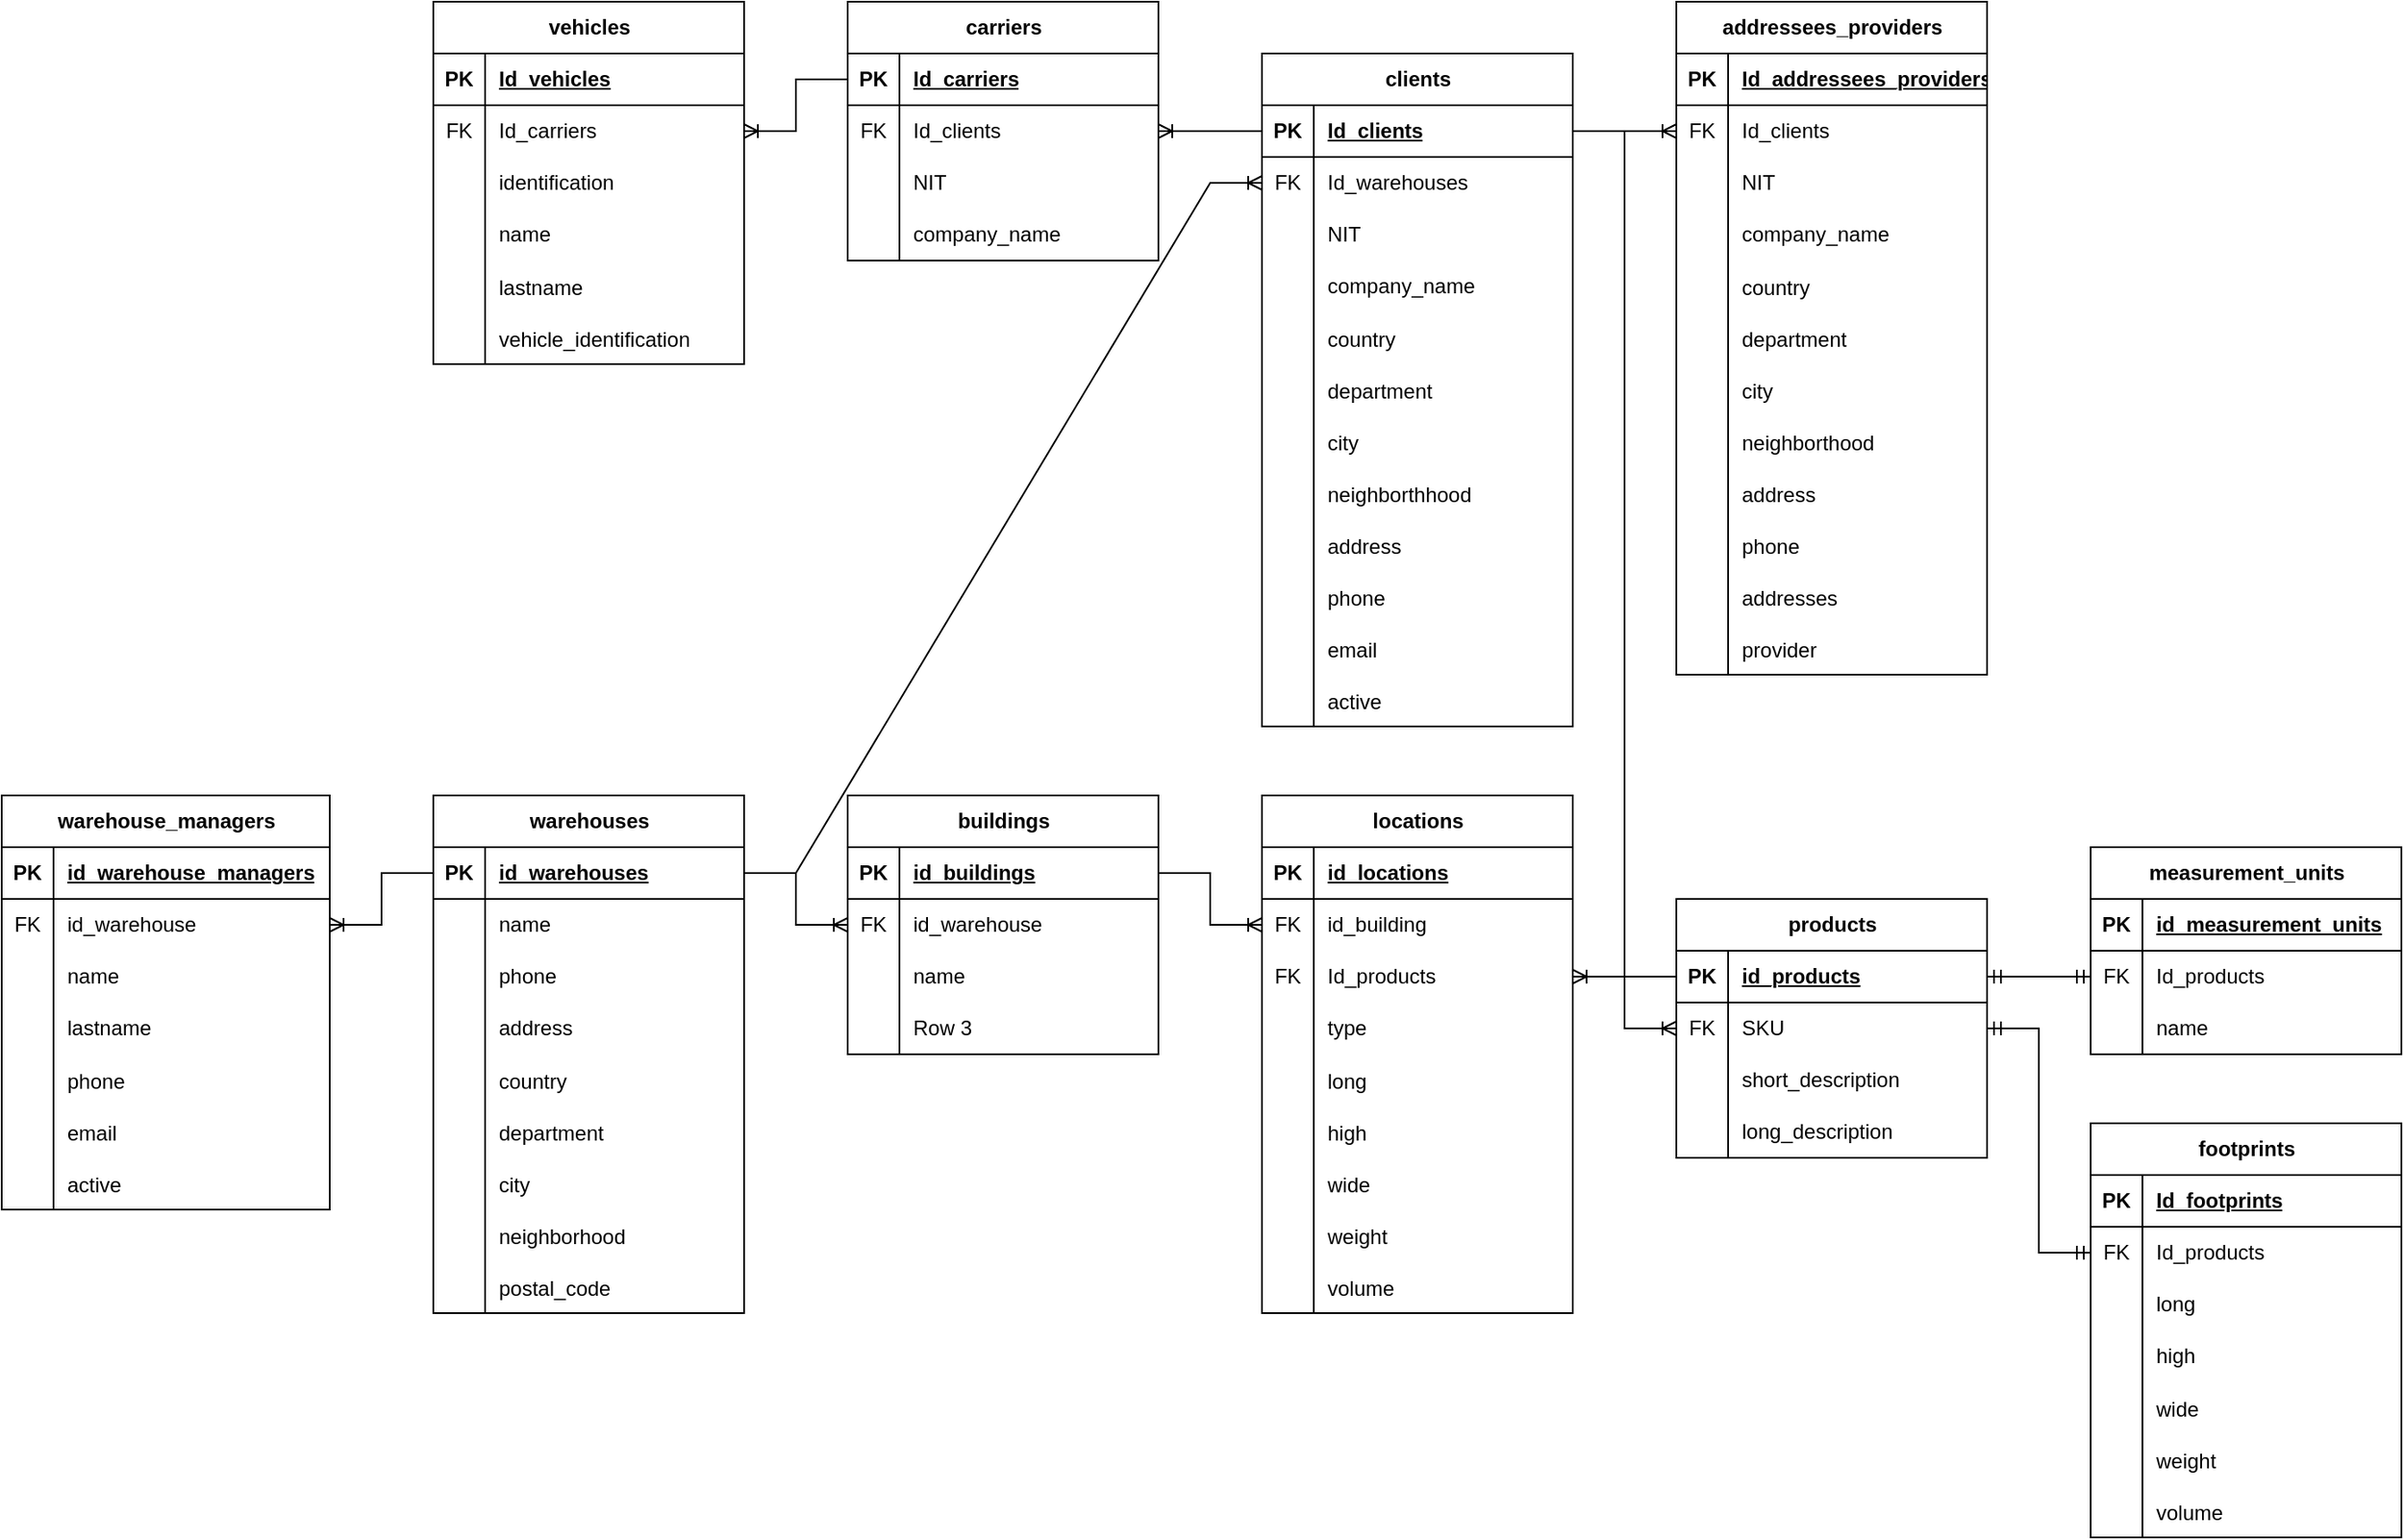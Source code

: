 <mxfile version="21.6.8" type="device">
  <diagram name="Página-1" id="3LCqLbfdzPO18ef4debY">
    <mxGraphModel dx="1589" dy="774" grid="1" gridSize="10" guides="1" tooltips="1" connect="1" arrows="1" fold="1" page="1" pageScale="1" pageWidth="1100" pageHeight="850" math="0" shadow="0">
      <root>
        <mxCell id="0" />
        <mxCell id="1" parent="0" />
        <mxCell id="qduL_1EoCvXku4qv1tvY-1" value="warehouses" style="shape=table;startSize=30;container=1;collapsible=1;childLayout=tableLayout;fixedRows=1;rowLines=0;fontStyle=1;align=center;resizeLast=1;html=1;" parent="1" vertex="1">
          <mxGeometry x="260" y="470" width="180" height="300" as="geometry" />
        </mxCell>
        <mxCell id="qduL_1EoCvXku4qv1tvY-2" value="" style="shape=tableRow;horizontal=0;startSize=0;swimlaneHead=0;swimlaneBody=0;fillColor=none;collapsible=0;dropTarget=0;points=[[0,0.5],[1,0.5]];portConstraint=eastwest;top=0;left=0;right=0;bottom=1;" parent="qduL_1EoCvXku4qv1tvY-1" vertex="1">
          <mxGeometry y="30" width="180" height="30" as="geometry" />
        </mxCell>
        <mxCell id="qduL_1EoCvXku4qv1tvY-3" value="PK" style="shape=partialRectangle;connectable=0;fillColor=none;top=0;left=0;bottom=0;right=0;fontStyle=1;overflow=hidden;whiteSpace=wrap;html=1;" parent="qduL_1EoCvXku4qv1tvY-2" vertex="1">
          <mxGeometry width="30" height="30" as="geometry">
            <mxRectangle width="30" height="30" as="alternateBounds" />
          </mxGeometry>
        </mxCell>
        <mxCell id="qduL_1EoCvXku4qv1tvY-4" value="id_warehouses" style="shape=partialRectangle;connectable=0;fillColor=none;top=0;left=0;bottom=0;right=0;align=left;spacingLeft=6;fontStyle=5;overflow=hidden;whiteSpace=wrap;html=1;" parent="qduL_1EoCvXku4qv1tvY-2" vertex="1">
          <mxGeometry x="30" width="150" height="30" as="geometry">
            <mxRectangle width="150" height="30" as="alternateBounds" />
          </mxGeometry>
        </mxCell>
        <mxCell id="qduL_1EoCvXku4qv1tvY-5" value="" style="shape=tableRow;horizontal=0;startSize=0;swimlaneHead=0;swimlaneBody=0;fillColor=none;collapsible=0;dropTarget=0;points=[[0,0.5],[1,0.5]];portConstraint=eastwest;top=0;left=0;right=0;bottom=0;" parent="qduL_1EoCvXku4qv1tvY-1" vertex="1">
          <mxGeometry y="60" width="180" height="30" as="geometry" />
        </mxCell>
        <mxCell id="qduL_1EoCvXku4qv1tvY-6" value="" style="shape=partialRectangle;connectable=0;fillColor=none;top=0;left=0;bottom=0;right=0;editable=1;overflow=hidden;whiteSpace=wrap;html=1;" parent="qduL_1EoCvXku4qv1tvY-5" vertex="1">
          <mxGeometry width="30" height="30" as="geometry">
            <mxRectangle width="30" height="30" as="alternateBounds" />
          </mxGeometry>
        </mxCell>
        <mxCell id="qduL_1EoCvXku4qv1tvY-7" value="name" style="shape=partialRectangle;connectable=0;fillColor=none;top=0;left=0;bottom=0;right=0;align=left;spacingLeft=6;overflow=hidden;whiteSpace=wrap;html=1;" parent="qduL_1EoCvXku4qv1tvY-5" vertex="1">
          <mxGeometry x="30" width="150" height="30" as="geometry">
            <mxRectangle width="150" height="30" as="alternateBounds" />
          </mxGeometry>
        </mxCell>
        <mxCell id="qduL_1EoCvXku4qv1tvY-8" value="" style="shape=tableRow;horizontal=0;startSize=0;swimlaneHead=0;swimlaneBody=0;fillColor=none;collapsible=0;dropTarget=0;points=[[0,0.5],[1,0.5]];portConstraint=eastwest;top=0;left=0;right=0;bottom=0;" parent="qduL_1EoCvXku4qv1tvY-1" vertex="1">
          <mxGeometry y="90" width="180" height="30" as="geometry" />
        </mxCell>
        <mxCell id="qduL_1EoCvXku4qv1tvY-9" value="" style="shape=partialRectangle;connectable=0;fillColor=none;top=0;left=0;bottom=0;right=0;editable=1;overflow=hidden;whiteSpace=wrap;html=1;" parent="qduL_1EoCvXku4qv1tvY-8" vertex="1">
          <mxGeometry width="30" height="30" as="geometry">
            <mxRectangle width="30" height="30" as="alternateBounds" />
          </mxGeometry>
        </mxCell>
        <mxCell id="qduL_1EoCvXku4qv1tvY-10" value="phone" style="shape=partialRectangle;connectable=0;fillColor=none;top=0;left=0;bottom=0;right=0;align=left;spacingLeft=6;overflow=hidden;whiteSpace=wrap;html=1;" parent="qduL_1EoCvXku4qv1tvY-8" vertex="1">
          <mxGeometry x="30" width="150" height="30" as="geometry">
            <mxRectangle width="150" height="30" as="alternateBounds" />
          </mxGeometry>
        </mxCell>
        <mxCell id="qduL_1EoCvXku4qv1tvY-11" value="" style="shape=tableRow;horizontal=0;startSize=0;swimlaneHead=0;swimlaneBody=0;fillColor=none;collapsible=0;dropTarget=0;points=[[0,0.5],[1,0.5]];portConstraint=eastwest;top=0;left=0;right=0;bottom=0;" parent="qduL_1EoCvXku4qv1tvY-1" vertex="1">
          <mxGeometry y="120" width="180" height="30" as="geometry" />
        </mxCell>
        <mxCell id="qduL_1EoCvXku4qv1tvY-12" value="" style="shape=partialRectangle;connectable=0;fillColor=none;top=0;left=0;bottom=0;right=0;editable=1;overflow=hidden;whiteSpace=wrap;html=1;" parent="qduL_1EoCvXku4qv1tvY-11" vertex="1">
          <mxGeometry width="30" height="30" as="geometry">
            <mxRectangle width="30" height="30" as="alternateBounds" />
          </mxGeometry>
        </mxCell>
        <mxCell id="qduL_1EoCvXku4qv1tvY-13" value="address" style="shape=partialRectangle;connectable=0;fillColor=none;top=0;left=0;bottom=0;right=0;align=left;spacingLeft=6;overflow=hidden;whiteSpace=wrap;html=1;" parent="qduL_1EoCvXku4qv1tvY-11" vertex="1">
          <mxGeometry x="30" width="150" height="30" as="geometry">
            <mxRectangle width="150" height="30" as="alternateBounds" />
          </mxGeometry>
        </mxCell>
        <mxCell id="ArW748nz77q9YZzl0sNd-1" value="" style="shape=tableRow;horizontal=0;startSize=0;swimlaneHead=0;swimlaneBody=0;fillColor=none;collapsible=0;dropTarget=0;points=[[0,0.5],[1,0.5]];portConstraint=eastwest;top=0;left=0;right=0;bottom=0;" vertex="1" parent="qduL_1EoCvXku4qv1tvY-1">
          <mxGeometry y="150" width="180" height="30" as="geometry" />
        </mxCell>
        <mxCell id="ArW748nz77q9YZzl0sNd-2" value="" style="shape=partialRectangle;connectable=0;fillColor=none;top=0;left=0;bottom=0;right=0;editable=1;overflow=hidden;" vertex="1" parent="ArW748nz77q9YZzl0sNd-1">
          <mxGeometry width="30" height="30" as="geometry">
            <mxRectangle width="30" height="30" as="alternateBounds" />
          </mxGeometry>
        </mxCell>
        <mxCell id="ArW748nz77q9YZzl0sNd-3" value="country" style="shape=partialRectangle;connectable=0;fillColor=none;top=0;left=0;bottom=0;right=0;align=left;spacingLeft=6;overflow=hidden;" vertex="1" parent="ArW748nz77q9YZzl0sNd-1">
          <mxGeometry x="30" width="150" height="30" as="geometry">
            <mxRectangle width="150" height="30" as="alternateBounds" />
          </mxGeometry>
        </mxCell>
        <mxCell id="ArW748nz77q9YZzl0sNd-4" value="" style="shape=tableRow;horizontal=0;startSize=0;swimlaneHead=0;swimlaneBody=0;fillColor=none;collapsible=0;dropTarget=0;points=[[0,0.5],[1,0.5]];portConstraint=eastwest;top=0;left=0;right=0;bottom=0;" vertex="1" parent="qduL_1EoCvXku4qv1tvY-1">
          <mxGeometry y="180" width="180" height="30" as="geometry" />
        </mxCell>
        <mxCell id="ArW748nz77q9YZzl0sNd-5" value="" style="shape=partialRectangle;connectable=0;fillColor=none;top=0;left=0;bottom=0;right=0;editable=1;overflow=hidden;" vertex="1" parent="ArW748nz77q9YZzl0sNd-4">
          <mxGeometry width="30" height="30" as="geometry">
            <mxRectangle width="30" height="30" as="alternateBounds" />
          </mxGeometry>
        </mxCell>
        <mxCell id="ArW748nz77q9YZzl0sNd-6" value="department" style="shape=partialRectangle;connectable=0;fillColor=none;top=0;left=0;bottom=0;right=0;align=left;spacingLeft=6;overflow=hidden;" vertex="1" parent="ArW748nz77q9YZzl0sNd-4">
          <mxGeometry x="30" width="150" height="30" as="geometry">
            <mxRectangle width="150" height="30" as="alternateBounds" />
          </mxGeometry>
        </mxCell>
        <mxCell id="ArW748nz77q9YZzl0sNd-7" value="" style="shape=tableRow;horizontal=0;startSize=0;swimlaneHead=0;swimlaneBody=0;fillColor=none;collapsible=0;dropTarget=0;points=[[0,0.5],[1,0.5]];portConstraint=eastwest;top=0;left=0;right=0;bottom=0;" vertex="1" parent="qduL_1EoCvXku4qv1tvY-1">
          <mxGeometry y="210" width="180" height="30" as="geometry" />
        </mxCell>
        <mxCell id="ArW748nz77q9YZzl0sNd-8" value="" style="shape=partialRectangle;connectable=0;fillColor=none;top=0;left=0;bottom=0;right=0;editable=1;overflow=hidden;" vertex="1" parent="ArW748nz77q9YZzl0sNd-7">
          <mxGeometry width="30" height="30" as="geometry">
            <mxRectangle width="30" height="30" as="alternateBounds" />
          </mxGeometry>
        </mxCell>
        <mxCell id="ArW748nz77q9YZzl0sNd-9" value="city" style="shape=partialRectangle;connectable=0;fillColor=none;top=0;left=0;bottom=0;right=0;align=left;spacingLeft=6;overflow=hidden;" vertex="1" parent="ArW748nz77q9YZzl0sNd-7">
          <mxGeometry x="30" width="150" height="30" as="geometry">
            <mxRectangle width="150" height="30" as="alternateBounds" />
          </mxGeometry>
        </mxCell>
        <mxCell id="ArW748nz77q9YZzl0sNd-10" value="" style="shape=tableRow;horizontal=0;startSize=0;swimlaneHead=0;swimlaneBody=0;fillColor=none;collapsible=0;dropTarget=0;points=[[0,0.5],[1,0.5]];portConstraint=eastwest;top=0;left=0;right=0;bottom=0;" vertex="1" parent="qduL_1EoCvXku4qv1tvY-1">
          <mxGeometry y="240" width="180" height="30" as="geometry" />
        </mxCell>
        <mxCell id="ArW748nz77q9YZzl0sNd-11" value="" style="shape=partialRectangle;connectable=0;fillColor=none;top=0;left=0;bottom=0;right=0;editable=1;overflow=hidden;" vertex="1" parent="ArW748nz77q9YZzl0sNd-10">
          <mxGeometry width="30" height="30" as="geometry">
            <mxRectangle width="30" height="30" as="alternateBounds" />
          </mxGeometry>
        </mxCell>
        <mxCell id="ArW748nz77q9YZzl0sNd-12" value="neighborhood" style="shape=partialRectangle;connectable=0;fillColor=none;top=0;left=0;bottom=0;right=0;align=left;spacingLeft=6;overflow=hidden;" vertex="1" parent="ArW748nz77q9YZzl0sNd-10">
          <mxGeometry x="30" width="150" height="30" as="geometry">
            <mxRectangle width="150" height="30" as="alternateBounds" />
          </mxGeometry>
        </mxCell>
        <mxCell id="ArW748nz77q9YZzl0sNd-13" value="" style="shape=tableRow;horizontal=0;startSize=0;swimlaneHead=0;swimlaneBody=0;fillColor=none;collapsible=0;dropTarget=0;points=[[0,0.5],[1,0.5]];portConstraint=eastwest;top=0;left=0;right=0;bottom=0;" vertex="1" parent="qduL_1EoCvXku4qv1tvY-1">
          <mxGeometry y="270" width="180" height="30" as="geometry" />
        </mxCell>
        <mxCell id="ArW748nz77q9YZzl0sNd-14" value="" style="shape=partialRectangle;connectable=0;fillColor=none;top=0;left=0;bottom=0;right=0;editable=1;overflow=hidden;" vertex="1" parent="ArW748nz77q9YZzl0sNd-13">
          <mxGeometry width="30" height="30" as="geometry">
            <mxRectangle width="30" height="30" as="alternateBounds" />
          </mxGeometry>
        </mxCell>
        <mxCell id="ArW748nz77q9YZzl0sNd-15" value="postal_code" style="shape=partialRectangle;connectable=0;fillColor=none;top=0;left=0;bottom=0;right=0;align=left;spacingLeft=6;overflow=hidden;" vertex="1" parent="ArW748nz77q9YZzl0sNd-13">
          <mxGeometry x="30" width="150" height="30" as="geometry">
            <mxRectangle width="150" height="30" as="alternateBounds" />
          </mxGeometry>
        </mxCell>
        <mxCell id="qduL_1EoCvXku4qv1tvY-14" value="buildings" style="shape=table;startSize=30;container=1;collapsible=1;childLayout=tableLayout;fixedRows=1;rowLines=0;fontStyle=1;align=center;resizeLast=1;html=1;" parent="1" vertex="1">
          <mxGeometry x="500" y="470" width="180" height="150" as="geometry" />
        </mxCell>
        <mxCell id="qduL_1EoCvXku4qv1tvY-15" value="" style="shape=tableRow;horizontal=0;startSize=0;swimlaneHead=0;swimlaneBody=0;fillColor=none;collapsible=0;dropTarget=0;points=[[0,0.5],[1,0.5]];portConstraint=eastwest;top=0;left=0;right=0;bottom=1;" parent="qduL_1EoCvXku4qv1tvY-14" vertex="1">
          <mxGeometry y="30" width="180" height="30" as="geometry" />
        </mxCell>
        <mxCell id="qduL_1EoCvXku4qv1tvY-16" value="PK" style="shape=partialRectangle;connectable=0;fillColor=none;top=0;left=0;bottom=0;right=0;fontStyle=1;overflow=hidden;whiteSpace=wrap;html=1;" parent="qduL_1EoCvXku4qv1tvY-15" vertex="1">
          <mxGeometry width="30" height="30" as="geometry">
            <mxRectangle width="30" height="30" as="alternateBounds" />
          </mxGeometry>
        </mxCell>
        <mxCell id="qduL_1EoCvXku4qv1tvY-17" value="id_buildings" style="shape=partialRectangle;connectable=0;fillColor=none;top=0;left=0;bottom=0;right=0;align=left;spacingLeft=6;fontStyle=5;overflow=hidden;whiteSpace=wrap;html=1;" parent="qduL_1EoCvXku4qv1tvY-15" vertex="1">
          <mxGeometry x="30" width="150" height="30" as="geometry">
            <mxRectangle width="150" height="30" as="alternateBounds" />
          </mxGeometry>
        </mxCell>
        <mxCell id="qduL_1EoCvXku4qv1tvY-18" value="" style="shape=tableRow;horizontal=0;startSize=0;swimlaneHead=0;swimlaneBody=0;fillColor=none;collapsible=0;dropTarget=0;points=[[0,0.5],[1,0.5]];portConstraint=eastwest;top=0;left=0;right=0;bottom=0;" parent="qduL_1EoCvXku4qv1tvY-14" vertex="1">
          <mxGeometry y="60" width="180" height="30" as="geometry" />
        </mxCell>
        <mxCell id="qduL_1EoCvXku4qv1tvY-19" value="FK" style="shape=partialRectangle;connectable=0;fillColor=none;top=0;left=0;bottom=0;right=0;editable=1;overflow=hidden;whiteSpace=wrap;html=1;" parent="qduL_1EoCvXku4qv1tvY-18" vertex="1">
          <mxGeometry width="30" height="30" as="geometry">
            <mxRectangle width="30" height="30" as="alternateBounds" />
          </mxGeometry>
        </mxCell>
        <mxCell id="qduL_1EoCvXku4qv1tvY-20" value="id_warehouse" style="shape=partialRectangle;connectable=0;fillColor=none;top=0;left=0;bottom=0;right=0;align=left;spacingLeft=6;overflow=hidden;whiteSpace=wrap;html=1;" parent="qduL_1EoCvXku4qv1tvY-18" vertex="1">
          <mxGeometry x="30" width="150" height="30" as="geometry">
            <mxRectangle width="150" height="30" as="alternateBounds" />
          </mxGeometry>
        </mxCell>
        <mxCell id="qduL_1EoCvXku4qv1tvY-21" value="" style="shape=tableRow;horizontal=0;startSize=0;swimlaneHead=0;swimlaneBody=0;fillColor=none;collapsible=0;dropTarget=0;points=[[0,0.5],[1,0.5]];portConstraint=eastwest;top=0;left=0;right=0;bottom=0;" parent="qduL_1EoCvXku4qv1tvY-14" vertex="1">
          <mxGeometry y="90" width="180" height="30" as="geometry" />
        </mxCell>
        <mxCell id="qduL_1EoCvXku4qv1tvY-22" value="" style="shape=partialRectangle;connectable=0;fillColor=none;top=0;left=0;bottom=0;right=0;editable=1;overflow=hidden;whiteSpace=wrap;html=1;" parent="qduL_1EoCvXku4qv1tvY-21" vertex="1">
          <mxGeometry width="30" height="30" as="geometry">
            <mxRectangle width="30" height="30" as="alternateBounds" />
          </mxGeometry>
        </mxCell>
        <mxCell id="qduL_1EoCvXku4qv1tvY-23" value="name" style="shape=partialRectangle;connectable=0;fillColor=none;top=0;left=0;bottom=0;right=0;align=left;spacingLeft=6;overflow=hidden;whiteSpace=wrap;html=1;" parent="qduL_1EoCvXku4qv1tvY-21" vertex="1">
          <mxGeometry x="30" width="150" height="30" as="geometry">
            <mxRectangle width="150" height="30" as="alternateBounds" />
          </mxGeometry>
        </mxCell>
        <mxCell id="qduL_1EoCvXku4qv1tvY-24" value="" style="shape=tableRow;horizontal=0;startSize=0;swimlaneHead=0;swimlaneBody=0;fillColor=none;collapsible=0;dropTarget=0;points=[[0,0.5],[1,0.5]];portConstraint=eastwest;top=0;left=0;right=0;bottom=0;" parent="qduL_1EoCvXku4qv1tvY-14" vertex="1">
          <mxGeometry y="120" width="180" height="30" as="geometry" />
        </mxCell>
        <mxCell id="qduL_1EoCvXku4qv1tvY-25" value="" style="shape=partialRectangle;connectable=0;fillColor=none;top=0;left=0;bottom=0;right=0;editable=1;overflow=hidden;whiteSpace=wrap;html=1;" parent="qduL_1EoCvXku4qv1tvY-24" vertex="1">
          <mxGeometry width="30" height="30" as="geometry">
            <mxRectangle width="30" height="30" as="alternateBounds" />
          </mxGeometry>
        </mxCell>
        <mxCell id="qduL_1EoCvXku4qv1tvY-26" value="Row 3" style="shape=partialRectangle;connectable=0;fillColor=none;top=0;left=0;bottom=0;right=0;align=left;spacingLeft=6;overflow=hidden;whiteSpace=wrap;html=1;" parent="qduL_1EoCvXku4qv1tvY-24" vertex="1">
          <mxGeometry x="30" width="150" height="30" as="geometry">
            <mxRectangle width="150" height="30" as="alternateBounds" />
          </mxGeometry>
        </mxCell>
        <mxCell id="qduL_1EoCvXku4qv1tvY-27" value="" style="edgeStyle=entityRelationEdgeStyle;fontSize=12;html=1;endArrow=ERoneToMany;rounded=0;exitX=1;exitY=0.5;exitDx=0;exitDy=0;entryX=0;entryY=0.5;entryDx=0;entryDy=0;" parent="1" source="qduL_1EoCvXku4qv1tvY-2" target="qduL_1EoCvXku4qv1tvY-18" edge="1">
          <mxGeometry width="100" height="100" relative="1" as="geometry">
            <mxPoint x="520" y="950" as="sourcePoint" />
            <mxPoint x="620" y="850" as="targetPoint" />
          </mxGeometry>
        </mxCell>
        <mxCell id="qduL_1EoCvXku4qv1tvY-28" value="locations" style="shape=table;startSize=30;container=1;collapsible=1;childLayout=tableLayout;fixedRows=1;rowLines=0;fontStyle=1;align=center;resizeLast=1;html=1;" parent="1" vertex="1">
          <mxGeometry x="740" y="470" width="180" height="300" as="geometry" />
        </mxCell>
        <mxCell id="qduL_1EoCvXku4qv1tvY-29" value="" style="shape=tableRow;horizontal=0;startSize=0;swimlaneHead=0;swimlaneBody=0;fillColor=none;collapsible=0;dropTarget=0;points=[[0,0.5],[1,0.5]];portConstraint=eastwest;top=0;left=0;right=0;bottom=1;" parent="qduL_1EoCvXku4qv1tvY-28" vertex="1">
          <mxGeometry y="30" width="180" height="30" as="geometry" />
        </mxCell>
        <mxCell id="qduL_1EoCvXku4qv1tvY-30" value="PK" style="shape=partialRectangle;connectable=0;fillColor=none;top=0;left=0;bottom=0;right=0;fontStyle=1;overflow=hidden;whiteSpace=wrap;html=1;" parent="qduL_1EoCvXku4qv1tvY-29" vertex="1">
          <mxGeometry width="30" height="30" as="geometry">
            <mxRectangle width="30" height="30" as="alternateBounds" />
          </mxGeometry>
        </mxCell>
        <mxCell id="qduL_1EoCvXku4qv1tvY-31" value="id_locations" style="shape=partialRectangle;connectable=0;fillColor=none;top=0;left=0;bottom=0;right=0;align=left;spacingLeft=6;fontStyle=5;overflow=hidden;whiteSpace=wrap;html=1;" parent="qduL_1EoCvXku4qv1tvY-29" vertex="1">
          <mxGeometry x="30" width="150" height="30" as="geometry">
            <mxRectangle width="150" height="30" as="alternateBounds" />
          </mxGeometry>
        </mxCell>
        <mxCell id="qduL_1EoCvXku4qv1tvY-32" value="" style="shape=tableRow;horizontal=0;startSize=0;swimlaneHead=0;swimlaneBody=0;fillColor=none;collapsible=0;dropTarget=0;points=[[0,0.5],[1,0.5]];portConstraint=eastwest;top=0;left=0;right=0;bottom=0;" parent="qduL_1EoCvXku4qv1tvY-28" vertex="1">
          <mxGeometry y="60" width="180" height="30" as="geometry" />
        </mxCell>
        <mxCell id="qduL_1EoCvXku4qv1tvY-33" value="FK" style="shape=partialRectangle;connectable=0;fillColor=none;top=0;left=0;bottom=0;right=0;editable=1;overflow=hidden;whiteSpace=wrap;html=1;" parent="qduL_1EoCvXku4qv1tvY-32" vertex="1">
          <mxGeometry width="30" height="30" as="geometry">
            <mxRectangle width="30" height="30" as="alternateBounds" />
          </mxGeometry>
        </mxCell>
        <mxCell id="qduL_1EoCvXku4qv1tvY-34" value="id_building" style="shape=partialRectangle;connectable=0;fillColor=none;top=0;left=0;bottom=0;right=0;align=left;spacingLeft=6;overflow=hidden;whiteSpace=wrap;html=1;" parent="qduL_1EoCvXku4qv1tvY-32" vertex="1">
          <mxGeometry x="30" width="150" height="30" as="geometry">
            <mxRectangle width="150" height="30" as="alternateBounds" />
          </mxGeometry>
        </mxCell>
        <mxCell id="qduL_1EoCvXku4qv1tvY-35" value="" style="shape=tableRow;horizontal=0;startSize=0;swimlaneHead=0;swimlaneBody=0;fillColor=none;collapsible=0;dropTarget=0;points=[[0,0.5],[1,0.5]];portConstraint=eastwest;top=0;left=0;right=0;bottom=0;" parent="qduL_1EoCvXku4qv1tvY-28" vertex="1">
          <mxGeometry y="90" width="180" height="30" as="geometry" />
        </mxCell>
        <mxCell id="qduL_1EoCvXku4qv1tvY-36" value="FK" style="shape=partialRectangle;connectable=0;fillColor=none;top=0;left=0;bottom=0;right=0;editable=1;overflow=hidden;whiteSpace=wrap;html=1;" parent="qduL_1EoCvXku4qv1tvY-35" vertex="1">
          <mxGeometry width="30" height="30" as="geometry">
            <mxRectangle width="30" height="30" as="alternateBounds" />
          </mxGeometry>
        </mxCell>
        <mxCell id="qduL_1EoCvXku4qv1tvY-37" value="Id_products" style="shape=partialRectangle;connectable=0;fillColor=none;top=0;left=0;bottom=0;right=0;align=left;spacingLeft=6;overflow=hidden;whiteSpace=wrap;html=1;" parent="qduL_1EoCvXku4qv1tvY-35" vertex="1">
          <mxGeometry x="30" width="150" height="30" as="geometry">
            <mxRectangle width="150" height="30" as="alternateBounds" />
          </mxGeometry>
        </mxCell>
        <mxCell id="qduL_1EoCvXku4qv1tvY-38" value="" style="shape=tableRow;horizontal=0;startSize=0;swimlaneHead=0;swimlaneBody=0;fillColor=none;collapsible=0;dropTarget=0;points=[[0,0.5],[1,0.5]];portConstraint=eastwest;top=0;left=0;right=0;bottom=0;" parent="qduL_1EoCvXku4qv1tvY-28" vertex="1">
          <mxGeometry y="120" width="180" height="30" as="geometry" />
        </mxCell>
        <mxCell id="qduL_1EoCvXku4qv1tvY-39" value="" style="shape=partialRectangle;connectable=0;fillColor=none;top=0;left=0;bottom=0;right=0;editable=1;overflow=hidden;whiteSpace=wrap;html=1;" parent="qduL_1EoCvXku4qv1tvY-38" vertex="1">
          <mxGeometry width="30" height="30" as="geometry">
            <mxRectangle width="30" height="30" as="alternateBounds" />
          </mxGeometry>
        </mxCell>
        <mxCell id="qduL_1EoCvXku4qv1tvY-40" value="type" style="shape=partialRectangle;connectable=0;fillColor=none;top=0;left=0;bottom=0;right=0;align=left;spacingLeft=6;overflow=hidden;whiteSpace=wrap;html=1;" parent="qduL_1EoCvXku4qv1tvY-38" vertex="1">
          <mxGeometry x="30" width="150" height="30" as="geometry">
            <mxRectangle width="150" height="30" as="alternateBounds" />
          </mxGeometry>
        </mxCell>
        <mxCell id="ArW748nz77q9YZzl0sNd-28" value="" style="shape=tableRow;horizontal=0;startSize=0;swimlaneHead=0;swimlaneBody=0;fillColor=none;collapsible=0;dropTarget=0;points=[[0,0.5],[1,0.5]];portConstraint=eastwest;top=0;left=0;right=0;bottom=0;" vertex="1" parent="qduL_1EoCvXku4qv1tvY-28">
          <mxGeometry y="150" width="180" height="30" as="geometry" />
        </mxCell>
        <mxCell id="ArW748nz77q9YZzl0sNd-29" value="" style="shape=partialRectangle;connectable=0;fillColor=none;top=0;left=0;bottom=0;right=0;editable=1;overflow=hidden;" vertex="1" parent="ArW748nz77q9YZzl0sNd-28">
          <mxGeometry width="30" height="30" as="geometry">
            <mxRectangle width="30" height="30" as="alternateBounds" />
          </mxGeometry>
        </mxCell>
        <mxCell id="ArW748nz77q9YZzl0sNd-30" value="long" style="shape=partialRectangle;connectable=0;fillColor=none;top=0;left=0;bottom=0;right=0;align=left;spacingLeft=6;overflow=hidden;" vertex="1" parent="ArW748nz77q9YZzl0sNd-28">
          <mxGeometry x="30" width="150" height="30" as="geometry">
            <mxRectangle width="150" height="30" as="alternateBounds" />
          </mxGeometry>
        </mxCell>
        <mxCell id="ArW748nz77q9YZzl0sNd-31" value="" style="shape=tableRow;horizontal=0;startSize=0;swimlaneHead=0;swimlaneBody=0;fillColor=none;collapsible=0;dropTarget=0;points=[[0,0.5],[1,0.5]];portConstraint=eastwest;top=0;left=0;right=0;bottom=0;" vertex="1" parent="qduL_1EoCvXku4qv1tvY-28">
          <mxGeometry y="180" width="180" height="30" as="geometry" />
        </mxCell>
        <mxCell id="ArW748nz77q9YZzl0sNd-32" value="" style="shape=partialRectangle;connectable=0;fillColor=none;top=0;left=0;bottom=0;right=0;editable=1;overflow=hidden;" vertex="1" parent="ArW748nz77q9YZzl0sNd-31">
          <mxGeometry width="30" height="30" as="geometry">
            <mxRectangle width="30" height="30" as="alternateBounds" />
          </mxGeometry>
        </mxCell>
        <mxCell id="ArW748nz77q9YZzl0sNd-33" value="high" style="shape=partialRectangle;connectable=0;fillColor=none;top=0;left=0;bottom=0;right=0;align=left;spacingLeft=6;overflow=hidden;" vertex="1" parent="ArW748nz77q9YZzl0sNd-31">
          <mxGeometry x="30" width="150" height="30" as="geometry">
            <mxRectangle width="150" height="30" as="alternateBounds" />
          </mxGeometry>
        </mxCell>
        <mxCell id="ArW748nz77q9YZzl0sNd-38" value="" style="shape=tableRow;horizontal=0;startSize=0;swimlaneHead=0;swimlaneBody=0;fillColor=none;collapsible=0;dropTarget=0;points=[[0,0.5],[1,0.5]];portConstraint=eastwest;top=0;left=0;right=0;bottom=0;" vertex="1" parent="qduL_1EoCvXku4qv1tvY-28">
          <mxGeometry y="210" width="180" height="30" as="geometry" />
        </mxCell>
        <mxCell id="ArW748nz77q9YZzl0sNd-39" value="" style="shape=partialRectangle;connectable=0;fillColor=none;top=0;left=0;bottom=0;right=0;editable=1;overflow=hidden;" vertex="1" parent="ArW748nz77q9YZzl0sNd-38">
          <mxGeometry width="30" height="30" as="geometry">
            <mxRectangle width="30" height="30" as="alternateBounds" />
          </mxGeometry>
        </mxCell>
        <mxCell id="ArW748nz77q9YZzl0sNd-40" value="wide" style="shape=partialRectangle;connectable=0;fillColor=none;top=0;left=0;bottom=0;right=0;align=left;spacingLeft=6;overflow=hidden;" vertex="1" parent="ArW748nz77q9YZzl0sNd-38">
          <mxGeometry x="30" width="150" height="30" as="geometry">
            <mxRectangle width="150" height="30" as="alternateBounds" />
          </mxGeometry>
        </mxCell>
        <mxCell id="ArW748nz77q9YZzl0sNd-41" value="" style="shape=tableRow;horizontal=0;startSize=0;swimlaneHead=0;swimlaneBody=0;fillColor=none;collapsible=0;dropTarget=0;points=[[0,0.5],[1,0.5]];portConstraint=eastwest;top=0;left=0;right=0;bottom=0;" vertex="1" parent="qduL_1EoCvXku4qv1tvY-28">
          <mxGeometry y="240" width="180" height="30" as="geometry" />
        </mxCell>
        <mxCell id="ArW748nz77q9YZzl0sNd-42" value="" style="shape=partialRectangle;connectable=0;fillColor=none;top=0;left=0;bottom=0;right=0;editable=1;overflow=hidden;" vertex="1" parent="ArW748nz77q9YZzl0sNd-41">
          <mxGeometry width="30" height="30" as="geometry">
            <mxRectangle width="30" height="30" as="alternateBounds" />
          </mxGeometry>
        </mxCell>
        <mxCell id="ArW748nz77q9YZzl0sNd-43" value="weight" style="shape=partialRectangle;connectable=0;fillColor=none;top=0;left=0;bottom=0;right=0;align=left;spacingLeft=6;overflow=hidden;" vertex="1" parent="ArW748nz77q9YZzl0sNd-41">
          <mxGeometry x="30" width="150" height="30" as="geometry">
            <mxRectangle width="150" height="30" as="alternateBounds" />
          </mxGeometry>
        </mxCell>
        <mxCell id="ArW748nz77q9YZzl0sNd-44" value="" style="shape=tableRow;horizontal=0;startSize=0;swimlaneHead=0;swimlaneBody=0;fillColor=none;collapsible=0;dropTarget=0;points=[[0,0.5],[1,0.5]];portConstraint=eastwest;top=0;left=0;right=0;bottom=0;" vertex="1" parent="qduL_1EoCvXku4qv1tvY-28">
          <mxGeometry y="270" width="180" height="30" as="geometry" />
        </mxCell>
        <mxCell id="ArW748nz77q9YZzl0sNd-45" value="" style="shape=partialRectangle;connectable=0;fillColor=none;top=0;left=0;bottom=0;right=0;editable=1;overflow=hidden;" vertex="1" parent="ArW748nz77q9YZzl0sNd-44">
          <mxGeometry width="30" height="30" as="geometry">
            <mxRectangle width="30" height="30" as="alternateBounds" />
          </mxGeometry>
        </mxCell>
        <mxCell id="ArW748nz77q9YZzl0sNd-46" value="volume" style="shape=partialRectangle;connectable=0;fillColor=none;top=0;left=0;bottom=0;right=0;align=left;spacingLeft=6;overflow=hidden;" vertex="1" parent="ArW748nz77q9YZzl0sNd-44">
          <mxGeometry x="30" width="150" height="30" as="geometry">
            <mxRectangle width="150" height="30" as="alternateBounds" />
          </mxGeometry>
        </mxCell>
        <mxCell id="qduL_1EoCvXku4qv1tvY-41" value="" style="edgeStyle=entityRelationEdgeStyle;fontSize=12;html=1;endArrow=ERoneToMany;rounded=0;exitX=1;exitY=0.5;exitDx=0;exitDy=0;entryX=0;entryY=0.5;entryDx=0;entryDy=0;" parent="1" source="qduL_1EoCvXku4qv1tvY-15" target="qduL_1EoCvXku4qv1tvY-32" edge="1">
          <mxGeometry width="100" height="100" relative="1" as="geometry">
            <mxPoint x="480" y="725" as="sourcePoint" />
            <mxPoint x="540" y="755" as="targetPoint" />
          </mxGeometry>
        </mxCell>
        <mxCell id="qduL_1EoCvXku4qv1tvY-42" value="clients" style="shape=table;startSize=30;container=1;collapsible=1;childLayout=tableLayout;fixedRows=1;rowLines=0;fontStyle=1;align=center;resizeLast=1;html=1;" parent="1" vertex="1">
          <mxGeometry x="740" y="40" width="180" height="390" as="geometry" />
        </mxCell>
        <mxCell id="qduL_1EoCvXku4qv1tvY-43" value="" style="shape=tableRow;horizontal=0;startSize=0;swimlaneHead=0;swimlaneBody=0;fillColor=none;collapsible=0;dropTarget=0;points=[[0,0.5],[1,0.5]];portConstraint=eastwest;top=0;left=0;right=0;bottom=1;" parent="qduL_1EoCvXku4qv1tvY-42" vertex="1">
          <mxGeometry y="30" width="180" height="30" as="geometry" />
        </mxCell>
        <mxCell id="qduL_1EoCvXku4qv1tvY-44" value="PK" style="shape=partialRectangle;connectable=0;fillColor=none;top=0;left=0;bottom=0;right=0;fontStyle=1;overflow=hidden;whiteSpace=wrap;html=1;" parent="qduL_1EoCvXku4qv1tvY-43" vertex="1">
          <mxGeometry width="30" height="30" as="geometry">
            <mxRectangle width="30" height="30" as="alternateBounds" />
          </mxGeometry>
        </mxCell>
        <mxCell id="qduL_1EoCvXku4qv1tvY-45" value="Id_clients" style="shape=partialRectangle;connectable=0;fillColor=none;top=0;left=0;bottom=0;right=0;align=left;spacingLeft=6;fontStyle=5;overflow=hidden;whiteSpace=wrap;html=1;" parent="qduL_1EoCvXku4qv1tvY-43" vertex="1">
          <mxGeometry x="30" width="150" height="30" as="geometry">
            <mxRectangle width="150" height="30" as="alternateBounds" />
          </mxGeometry>
        </mxCell>
        <mxCell id="qduL_1EoCvXku4qv1tvY-46" value="" style="shape=tableRow;horizontal=0;startSize=0;swimlaneHead=0;swimlaneBody=0;fillColor=none;collapsible=0;dropTarget=0;points=[[0,0.5],[1,0.5]];portConstraint=eastwest;top=0;left=0;right=0;bottom=0;" parent="qduL_1EoCvXku4qv1tvY-42" vertex="1">
          <mxGeometry y="60" width="180" height="30" as="geometry" />
        </mxCell>
        <mxCell id="qduL_1EoCvXku4qv1tvY-47" value="FK" style="shape=partialRectangle;connectable=0;fillColor=none;top=0;left=0;bottom=0;right=0;editable=1;overflow=hidden;whiteSpace=wrap;html=1;" parent="qduL_1EoCvXku4qv1tvY-46" vertex="1">
          <mxGeometry width="30" height="30" as="geometry">
            <mxRectangle width="30" height="30" as="alternateBounds" />
          </mxGeometry>
        </mxCell>
        <mxCell id="qduL_1EoCvXku4qv1tvY-48" value="Id_warehouses" style="shape=partialRectangle;connectable=0;fillColor=none;top=0;left=0;bottom=0;right=0;align=left;spacingLeft=6;overflow=hidden;whiteSpace=wrap;html=1;" parent="qduL_1EoCvXku4qv1tvY-46" vertex="1">
          <mxGeometry x="30" width="150" height="30" as="geometry">
            <mxRectangle width="150" height="30" as="alternateBounds" />
          </mxGeometry>
        </mxCell>
        <mxCell id="qduL_1EoCvXku4qv1tvY-49" value="" style="shape=tableRow;horizontal=0;startSize=0;swimlaneHead=0;swimlaneBody=0;fillColor=none;collapsible=0;dropTarget=0;points=[[0,0.5],[1,0.5]];portConstraint=eastwest;top=0;left=0;right=0;bottom=0;" parent="qduL_1EoCvXku4qv1tvY-42" vertex="1">
          <mxGeometry y="90" width="180" height="30" as="geometry" />
        </mxCell>
        <mxCell id="qduL_1EoCvXku4qv1tvY-50" value="" style="shape=partialRectangle;connectable=0;fillColor=none;top=0;left=0;bottom=0;right=0;editable=1;overflow=hidden;whiteSpace=wrap;html=1;" parent="qduL_1EoCvXku4qv1tvY-49" vertex="1">
          <mxGeometry width="30" height="30" as="geometry">
            <mxRectangle width="30" height="30" as="alternateBounds" />
          </mxGeometry>
        </mxCell>
        <mxCell id="qduL_1EoCvXku4qv1tvY-51" value="NIT" style="shape=partialRectangle;connectable=0;fillColor=none;top=0;left=0;bottom=0;right=0;align=left;spacingLeft=6;overflow=hidden;whiteSpace=wrap;html=1;" parent="qduL_1EoCvXku4qv1tvY-49" vertex="1">
          <mxGeometry x="30" width="150" height="30" as="geometry">
            <mxRectangle width="150" height="30" as="alternateBounds" />
          </mxGeometry>
        </mxCell>
        <mxCell id="qduL_1EoCvXku4qv1tvY-52" value="" style="shape=tableRow;horizontal=0;startSize=0;swimlaneHead=0;swimlaneBody=0;fillColor=none;collapsible=0;dropTarget=0;points=[[0,0.5],[1,0.5]];portConstraint=eastwest;top=0;left=0;right=0;bottom=0;" parent="qduL_1EoCvXku4qv1tvY-42" vertex="1">
          <mxGeometry y="120" width="180" height="30" as="geometry" />
        </mxCell>
        <mxCell id="qduL_1EoCvXku4qv1tvY-53" value="" style="shape=partialRectangle;connectable=0;fillColor=none;top=0;left=0;bottom=0;right=0;editable=1;overflow=hidden;whiteSpace=wrap;html=1;" parent="qduL_1EoCvXku4qv1tvY-52" vertex="1">
          <mxGeometry width="30" height="30" as="geometry">
            <mxRectangle width="30" height="30" as="alternateBounds" />
          </mxGeometry>
        </mxCell>
        <mxCell id="qduL_1EoCvXku4qv1tvY-54" value="company_name" style="shape=partialRectangle;connectable=0;fillColor=none;top=0;left=0;bottom=0;right=0;align=left;spacingLeft=6;overflow=hidden;whiteSpace=wrap;html=1;" parent="qduL_1EoCvXku4qv1tvY-52" vertex="1">
          <mxGeometry x="30" width="150" height="30" as="geometry">
            <mxRectangle width="150" height="30" as="alternateBounds" />
          </mxGeometry>
        </mxCell>
        <mxCell id="ArW748nz77q9YZzl0sNd-59" value="" style="shape=tableRow;horizontal=0;startSize=0;swimlaneHead=0;swimlaneBody=0;fillColor=none;collapsible=0;dropTarget=0;points=[[0,0.5],[1,0.5]];portConstraint=eastwest;top=0;left=0;right=0;bottom=0;" vertex="1" parent="qduL_1EoCvXku4qv1tvY-42">
          <mxGeometry y="150" width="180" height="30" as="geometry" />
        </mxCell>
        <mxCell id="ArW748nz77q9YZzl0sNd-60" value="" style="shape=partialRectangle;connectable=0;fillColor=none;top=0;left=0;bottom=0;right=0;editable=1;overflow=hidden;" vertex="1" parent="ArW748nz77q9YZzl0sNd-59">
          <mxGeometry width="30" height="30" as="geometry">
            <mxRectangle width="30" height="30" as="alternateBounds" />
          </mxGeometry>
        </mxCell>
        <mxCell id="ArW748nz77q9YZzl0sNd-61" value="country" style="shape=partialRectangle;connectable=0;fillColor=none;top=0;left=0;bottom=0;right=0;align=left;spacingLeft=6;overflow=hidden;" vertex="1" parent="ArW748nz77q9YZzl0sNd-59">
          <mxGeometry x="30" width="150" height="30" as="geometry">
            <mxRectangle width="150" height="30" as="alternateBounds" />
          </mxGeometry>
        </mxCell>
        <mxCell id="ArW748nz77q9YZzl0sNd-62" value="" style="shape=tableRow;horizontal=0;startSize=0;swimlaneHead=0;swimlaneBody=0;fillColor=none;collapsible=0;dropTarget=0;points=[[0,0.5],[1,0.5]];portConstraint=eastwest;top=0;left=0;right=0;bottom=0;" vertex="1" parent="qduL_1EoCvXku4qv1tvY-42">
          <mxGeometry y="180" width="180" height="30" as="geometry" />
        </mxCell>
        <mxCell id="ArW748nz77q9YZzl0sNd-63" value="" style="shape=partialRectangle;connectable=0;fillColor=none;top=0;left=0;bottom=0;right=0;editable=1;overflow=hidden;" vertex="1" parent="ArW748nz77q9YZzl0sNd-62">
          <mxGeometry width="30" height="30" as="geometry">
            <mxRectangle width="30" height="30" as="alternateBounds" />
          </mxGeometry>
        </mxCell>
        <mxCell id="ArW748nz77q9YZzl0sNd-64" value="department" style="shape=partialRectangle;connectable=0;fillColor=none;top=0;left=0;bottom=0;right=0;align=left;spacingLeft=6;overflow=hidden;" vertex="1" parent="ArW748nz77q9YZzl0sNd-62">
          <mxGeometry x="30" width="150" height="30" as="geometry">
            <mxRectangle width="150" height="30" as="alternateBounds" />
          </mxGeometry>
        </mxCell>
        <mxCell id="ArW748nz77q9YZzl0sNd-65" value="" style="shape=tableRow;horizontal=0;startSize=0;swimlaneHead=0;swimlaneBody=0;fillColor=none;collapsible=0;dropTarget=0;points=[[0,0.5],[1,0.5]];portConstraint=eastwest;top=0;left=0;right=0;bottom=0;" vertex="1" parent="qduL_1EoCvXku4qv1tvY-42">
          <mxGeometry y="210" width="180" height="30" as="geometry" />
        </mxCell>
        <mxCell id="ArW748nz77q9YZzl0sNd-66" value="" style="shape=partialRectangle;connectable=0;fillColor=none;top=0;left=0;bottom=0;right=0;editable=1;overflow=hidden;" vertex="1" parent="ArW748nz77q9YZzl0sNd-65">
          <mxGeometry width="30" height="30" as="geometry">
            <mxRectangle width="30" height="30" as="alternateBounds" />
          </mxGeometry>
        </mxCell>
        <mxCell id="ArW748nz77q9YZzl0sNd-67" value="city" style="shape=partialRectangle;connectable=0;fillColor=none;top=0;left=0;bottom=0;right=0;align=left;spacingLeft=6;overflow=hidden;" vertex="1" parent="ArW748nz77q9YZzl0sNd-65">
          <mxGeometry x="30" width="150" height="30" as="geometry">
            <mxRectangle width="150" height="30" as="alternateBounds" />
          </mxGeometry>
        </mxCell>
        <mxCell id="ArW748nz77q9YZzl0sNd-68" value="" style="shape=tableRow;horizontal=0;startSize=0;swimlaneHead=0;swimlaneBody=0;fillColor=none;collapsible=0;dropTarget=0;points=[[0,0.5],[1,0.5]];portConstraint=eastwest;top=0;left=0;right=0;bottom=0;" vertex="1" parent="qduL_1EoCvXku4qv1tvY-42">
          <mxGeometry y="240" width="180" height="30" as="geometry" />
        </mxCell>
        <mxCell id="ArW748nz77q9YZzl0sNd-69" value="" style="shape=partialRectangle;connectable=0;fillColor=none;top=0;left=0;bottom=0;right=0;editable=1;overflow=hidden;" vertex="1" parent="ArW748nz77q9YZzl0sNd-68">
          <mxGeometry width="30" height="30" as="geometry">
            <mxRectangle width="30" height="30" as="alternateBounds" />
          </mxGeometry>
        </mxCell>
        <mxCell id="ArW748nz77q9YZzl0sNd-70" value="neighborthhood" style="shape=partialRectangle;connectable=0;fillColor=none;top=0;left=0;bottom=0;right=0;align=left;spacingLeft=6;overflow=hidden;" vertex="1" parent="ArW748nz77q9YZzl0sNd-68">
          <mxGeometry x="30" width="150" height="30" as="geometry">
            <mxRectangle width="150" height="30" as="alternateBounds" />
          </mxGeometry>
        </mxCell>
        <mxCell id="ArW748nz77q9YZzl0sNd-71" value="" style="shape=tableRow;horizontal=0;startSize=0;swimlaneHead=0;swimlaneBody=0;fillColor=none;collapsible=0;dropTarget=0;points=[[0,0.5],[1,0.5]];portConstraint=eastwest;top=0;left=0;right=0;bottom=0;" vertex="1" parent="qduL_1EoCvXku4qv1tvY-42">
          <mxGeometry y="270" width="180" height="30" as="geometry" />
        </mxCell>
        <mxCell id="ArW748nz77q9YZzl0sNd-72" value="" style="shape=partialRectangle;connectable=0;fillColor=none;top=0;left=0;bottom=0;right=0;editable=1;overflow=hidden;" vertex="1" parent="ArW748nz77q9YZzl0sNd-71">
          <mxGeometry width="30" height="30" as="geometry">
            <mxRectangle width="30" height="30" as="alternateBounds" />
          </mxGeometry>
        </mxCell>
        <mxCell id="ArW748nz77q9YZzl0sNd-73" value="address" style="shape=partialRectangle;connectable=0;fillColor=none;top=0;left=0;bottom=0;right=0;align=left;spacingLeft=6;overflow=hidden;" vertex="1" parent="ArW748nz77q9YZzl0sNd-71">
          <mxGeometry x="30" width="150" height="30" as="geometry">
            <mxRectangle width="150" height="30" as="alternateBounds" />
          </mxGeometry>
        </mxCell>
        <mxCell id="ArW748nz77q9YZzl0sNd-74" value="" style="shape=tableRow;horizontal=0;startSize=0;swimlaneHead=0;swimlaneBody=0;fillColor=none;collapsible=0;dropTarget=0;points=[[0,0.5],[1,0.5]];portConstraint=eastwest;top=0;left=0;right=0;bottom=0;" vertex="1" parent="qduL_1EoCvXku4qv1tvY-42">
          <mxGeometry y="300" width="180" height="30" as="geometry" />
        </mxCell>
        <mxCell id="ArW748nz77q9YZzl0sNd-75" value="" style="shape=partialRectangle;connectable=0;fillColor=none;top=0;left=0;bottom=0;right=0;editable=1;overflow=hidden;" vertex="1" parent="ArW748nz77q9YZzl0sNd-74">
          <mxGeometry width="30" height="30" as="geometry">
            <mxRectangle width="30" height="30" as="alternateBounds" />
          </mxGeometry>
        </mxCell>
        <mxCell id="ArW748nz77q9YZzl0sNd-76" value="phone" style="shape=partialRectangle;connectable=0;fillColor=none;top=0;left=0;bottom=0;right=0;align=left;spacingLeft=6;overflow=hidden;" vertex="1" parent="ArW748nz77q9YZzl0sNd-74">
          <mxGeometry x="30" width="150" height="30" as="geometry">
            <mxRectangle width="150" height="30" as="alternateBounds" />
          </mxGeometry>
        </mxCell>
        <mxCell id="ArW748nz77q9YZzl0sNd-77" value="" style="shape=tableRow;horizontal=0;startSize=0;swimlaneHead=0;swimlaneBody=0;fillColor=none;collapsible=0;dropTarget=0;points=[[0,0.5],[1,0.5]];portConstraint=eastwest;top=0;left=0;right=0;bottom=0;" vertex="1" parent="qduL_1EoCvXku4qv1tvY-42">
          <mxGeometry y="330" width="180" height="30" as="geometry" />
        </mxCell>
        <mxCell id="ArW748nz77q9YZzl0sNd-78" value="" style="shape=partialRectangle;connectable=0;fillColor=none;top=0;left=0;bottom=0;right=0;editable=1;overflow=hidden;" vertex="1" parent="ArW748nz77q9YZzl0sNd-77">
          <mxGeometry width="30" height="30" as="geometry">
            <mxRectangle width="30" height="30" as="alternateBounds" />
          </mxGeometry>
        </mxCell>
        <mxCell id="ArW748nz77q9YZzl0sNd-79" value="email" style="shape=partialRectangle;connectable=0;fillColor=none;top=0;left=0;bottom=0;right=0;align=left;spacingLeft=6;overflow=hidden;" vertex="1" parent="ArW748nz77q9YZzl0sNd-77">
          <mxGeometry x="30" width="150" height="30" as="geometry">
            <mxRectangle width="150" height="30" as="alternateBounds" />
          </mxGeometry>
        </mxCell>
        <mxCell id="ArW748nz77q9YZzl0sNd-80" value="" style="shape=tableRow;horizontal=0;startSize=0;swimlaneHead=0;swimlaneBody=0;fillColor=none;collapsible=0;dropTarget=0;points=[[0,0.5],[1,0.5]];portConstraint=eastwest;top=0;left=0;right=0;bottom=0;" vertex="1" parent="qduL_1EoCvXku4qv1tvY-42">
          <mxGeometry y="360" width="180" height="30" as="geometry" />
        </mxCell>
        <mxCell id="ArW748nz77q9YZzl0sNd-81" value="" style="shape=partialRectangle;connectable=0;fillColor=none;top=0;left=0;bottom=0;right=0;editable=1;overflow=hidden;" vertex="1" parent="ArW748nz77q9YZzl0sNd-80">
          <mxGeometry width="30" height="30" as="geometry">
            <mxRectangle width="30" height="30" as="alternateBounds" />
          </mxGeometry>
        </mxCell>
        <mxCell id="ArW748nz77q9YZzl0sNd-82" value="active" style="shape=partialRectangle;connectable=0;fillColor=none;top=0;left=0;bottom=0;right=0;align=left;spacingLeft=6;overflow=hidden;" vertex="1" parent="ArW748nz77q9YZzl0sNd-80">
          <mxGeometry x="30" width="150" height="30" as="geometry">
            <mxRectangle width="150" height="30" as="alternateBounds" />
          </mxGeometry>
        </mxCell>
        <mxCell id="qduL_1EoCvXku4qv1tvY-55" value="" style="edgeStyle=entityRelationEdgeStyle;fontSize=12;html=1;endArrow=ERoneToMany;rounded=0;exitX=1;exitY=0.5;exitDx=0;exitDy=0;entryX=0;entryY=0.5;entryDx=0;entryDy=0;" parent="1" source="qduL_1EoCvXku4qv1tvY-2" target="qduL_1EoCvXku4qv1tvY-46" edge="1">
          <mxGeometry width="100" height="100" relative="1" as="geometry">
            <mxPoint x="480" y="725" as="sourcePoint" />
            <mxPoint x="540" y="755" as="targetPoint" />
            <Array as="points">
              <mxPoint x="520" y="430" />
              <mxPoint x="550" y="420" />
            </Array>
          </mxGeometry>
        </mxCell>
        <mxCell id="qduL_1EoCvXku4qv1tvY-56" value="products" style="shape=table;startSize=30;container=1;collapsible=1;childLayout=tableLayout;fixedRows=1;rowLines=0;fontStyle=1;align=center;resizeLast=1;html=1;" parent="1" vertex="1">
          <mxGeometry x="980" y="530" width="180" height="150" as="geometry" />
        </mxCell>
        <mxCell id="qduL_1EoCvXku4qv1tvY-57" value="" style="shape=tableRow;horizontal=0;startSize=0;swimlaneHead=0;swimlaneBody=0;fillColor=none;collapsible=0;dropTarget=0;points=[[0,0.5],[1,0.5]];portConstraint=eastwest;top=0;left=0;right=0;bottom=1;" parent="qduL_1EoCvXku4qv1tvY-56" vertex="1">
          <mxGeometry y="30" width="180" height="30" as="geometry" />
        </mxCell>
        <mxCell id="qduL_1EoCvXku4qv1tvY-58" value="PK" style="shape=partialRectangle;connectable=0;fillColor=none;top=0;left=0;bottom=0;right=0;fontStyle=1;overflow=hidden;whiteSpace=wrap;html=1;" parent="qduL_1EoCvXku4qv1tvY-57" vertex="1">
          <mxGeometry width="30" height="30" as="geometry">
            <mxRectangle width="30" height="30" as="alternateBounds" />
          </mxGeometry>
        </mxCell>
        <mxCell id="qduL_1EoCvXku4qv1tvY-59" value="id_products" style="shape=partialRectangle;connectable=0;fillColor=none;top=0;left=0;bottom=0;right=0;align=left;spacingLeft=6;fontStyle=5;overflow=hidden;whiteSpace=wrap;html=1;" parent="qduL_1EoCvXku4qv1tvY-57" vertex="1">
          <mxGeometry x="30" width="150" height="30" as="geometry">
            <mxRectangle width="150" height="30" as="alternateBounds" />
          </mxGeometry>
        </mxCell>
        <mxCell id="qduL_1EoCvXku4qv1tvY-60" value="" style="shape=tableRow;horizontal=0;startSize=0;swimlaneHead=0;swimlaneBody=0;fillColor=none;collapsible=0;dropTarget=0;points=[[0,0.5],[1,0.5]];portConstraint=eastwest;top=0;left=0;right=0;bottom=0;" parent="qduL_1EoCvXku4qv1tvY-56" vertex="1">
          <mxGeometry y="60" width="180" height="30" as="geometry" />
        </mxCell>
        <mxCell id="qduL_1EoCvXku4qv1tvY-61" value="FK" style="shape=partialRectangle;connectable=0;fillColor=none;top=0;left=0;bottom=0;right=0;editable=1;overflow=hidden;whiteSpace=wrap;html=1;" parent="qduL_1EoCvXku4qv1tvY-60" vertex="1">
          <mxGeometry width="30" height="30" as="geometry">
            <mxRectangle width="30" height="30" as="alternateBounds" />
          </mxGeometry>
        </mxCell>
        <mxCell id="qduL_1EoCvXku4qv1tvY-62" value="SKU" style="shape=partialRectangle;connectable=0;fillColor=none;top=0;left=0;bottom=0;right=0;align=left;spacingLeft=6;overflow=hidden;whiteSpace=wrap;html=1;" parent="qduL_1EoCvXku4qv1tvY-60" vertex="1">
          <mxGeometry x="30" width="150" height="30" as="geometry">
            <mxRectangle width="150" height="30" as="alternateBounds" />
          </mxGeometry>
        </mxCell>
        <mxCell id="qduL_1EoCvXku4qv1tvY-63" value="" style="shape=tableRow;horizontal=0;startSize=0;swimlaneHead=0;swimlaneBody=0;fillColor=none;collapsible=0;dropTarget=0;points=[[0,0.5],[1,0.5]];portConstraint=eastwest;top=0;left=0;right=0;bottom=0;" parent="qduL_1EoCvXku4qv1tvY-56" vertex="1">
          <mxGeometry y="90" width="180" height="30" as="geometry" />
        </mxCell>
        <mxCell id="qduL_1EoCvXku4qv1tvY-64" value="" style="shape=partialRectangle;connectable=0;fillColor=none;top=0;left=0;bottom=0;right=0;editable=1;overflow=hidden;whiteSpace=wrap;html=1;" parent="qduL_1EoCvXku4qv1tvY-63" vertex="1">
          <mxGeometry width="30" height="30" as="geometry">
            <mxRectangle width="30" height="30" as="alternateBounds" />
          </mxGeometry>
        </mxCell>
        <mxCell id="qduL_1EoCvXku4qv1tvY-65" value="short_description" style="shape=partialRectangle;connectable=0;fillColor=none;top=0;left=0;bottom=0;right=0;align=left;spacingLeft=6;overflow=hidden;whiteSpace=wrap;html=1;" parent="qduL_1EoCvXku4qv1tvY-63" vertex="1">
          <mxGeometry x="30" width="150" height="30" as="geometry">
            <mxRectangle width="150" height="30" as="alternateBounds" />
          </mxGeometry>
        </mxCell>
        <mxCell id="qduL_1EoCvXku4qv1tvY-66" value="" style="shape=tableRow;horizontal=0;startSize=0;swimlaneHead=0;swimlaneBody=0;fillColor=none;collapsible=0;dropTarget=0;points=[[0,0.5],[1,0.5]];portConstraint=eastwest;top=0;left=0;right=0;bottom=0;" parent="qduL_1EoCvXku4qv1tvY-56" vertex="1">
          <mxGeometry y="120" width="180" height="30" as="geometry" />
        </mxCell>
        <mxCell id="qduL_1EoCvXku4qv1tvY-67" value="" style="shape=partialRectangle;connectable=0;fillColor=none;top=0;left=0;bottom=0;right=0;editable=1;overflow=hidden;whiteSpace=wrap;html=1;" parent="qduL_1EoCvXku4qv1tvY-66" vertex="1">
          <mxGeometry width="30" height="30" as="geometry">
            <mxRectangle width="30" height="30" as="alternateBounds" />
          </mxGeometry>
        </mxCell>
        <mxCell id="qduL_1EoCvXku4qv1tvY-68" value="long_description" style="shape=partialRectangle;connectable=0;fillColor=none;top=0;left=0;bottom=0;right=0;align=left;spacingLeft=6;overflow=hidden;whiteSpace=wrap;html=1;" parent="qduL_1EoCvXku4qv1tvY-66" vertex="1">
          <mxGeometry x="30" width="150" height="30" as="geometry">
            <mxRectangle width="150" height="30" as="alternateBounds" />
          </mxGeometry>
        </mxCell>
        <mxCell id="qduL_1EoCvXku4qv1tvY-69" value="" style="edgeStyle=entityRelationEdgeStyle;fontSize=12;html=1;endArrow=ERoneToMany;rounded=0;exitX=1;exitY=0.5;exitDx=0;exitDy=0;entryX=0;entryY=0.5;entryDx=0;entryDy=0;" parent="1" source="qduL_1EoCvXku4qv1tvY-43" target="qduL_1EoCvXku4qv1tvY-60" edge="1">
          <mxGeometry width="100" height="100" relative="1" as="geometry">
            <mxPoint x="480" y="725" as="sourcePoint" />
            <mxPoint x="540" y="955" as="targetPoint" />
          </mxGeometry>
        </mxCell>
        <mxCell id="qduL_1EoCvXku4qv1tvY-70" value="" style="edgeStyle=entityRelationEdgeStyle;fontSize=12;html=1;endArrow=ERoneToMany;rounded=0;entryX=1;entryY=0.5;entryDx=0;entryDy=0;" parent="1" source="qduL_1EoCvXku4qv1tvY-57" target="qduL_1EoCvXku4qv1tvY-35" edge="1">
          <mxGeometry width="100" height="100" relative="1" as="geometry">
            <mxPoint x="720" y="925" as="sourcePoint" />
            <mxPoint x="780" y="955" as="targetPoint" />
          </mxGeometry>
        </mxCell>
        <mxCell id="qduL_1EoCvXku4qv1tvY-71" value="addressees_providers" style="shape=table;startSize=30;container=1;collapsible=1;childLayout=tableLayout;fixedRows=1;rowLines=0;fontStyle=1;align=center;resizeLast=1;html=1;" parent="1" vertex="1">
          <mxGeometry x="980" y="10" width="180" height="390" as="geometry" />
        </mxCell>
        <mxCell id="qduL_1EoCvXku4qv1tvY-72" value="" style="shape=tableRow;horizontal=0;startSize=0;swimlaneHead=0;swimlaneBody=0;fillColor=none;collapsible=0;dropTarget=0;points=[[0,0.5],[1,0.5]];portConstraint=eastwest;top=0;left=0;right=0;bottom=1;" parent="qduL_1EoCvXku4qv1tvY-71" vertex="1">
          <mxGeometry y="30" width="180" height="30" as="geometry" />
        </mxCell>
        <mxCell id="qduL_1EoCvXku4qv1tvY-73" value="PK" style="shape=partialRectangle;connectable=0;fillColor=none;top=0;left=0;bottom=0;right=0;fontStyle=1;overflow=hidden;whiteSpace=wrap;html=1;" parent="qduL_1EoCvXku4qv1tvY-72" vertex="1">
          <mxGeometry width="30" height="30" as="geometry">
            <mxRectangle width="30" height="30" as="alternateBounds" />
          </mxGeometry>
        </mxCell>
        <mxCell id="qduL_1EoCvXku4qv1tvY-74" value="Id_addressees_p&lt;span style=&quot;text-align: center;&quot;&gt;roviders&lt;/span&gt;" style="shape=partialRectangle;connectable=0;fillColor=none;top=0;left=0;bottom=0;right=0;align=left;spacingLeft=6;fontStyle=5;overflow=hidden;whiteSpace=wrap;html=1;" parent="qduL_1EoCvXku4qv1tvY-72" vertex="1">
          <mxGeometry x="30" width="150" height="30" as="geometry">
            <mxRectangle width="150" height="30" as="alternateBounds" />
          </mxGeometry>
        </mxCell>
        <mxCell id="qduL_1EoCvXku4qv1tvY-75" value="" style="shape=tableRow;horizontal=0;startSize=0;swimlaneHead=0;swimlaneBody=0;fillColor=none;collapsible=0;dropTarget=0;points=[[0,0.5],[1,0.5]];portConstraint=eastwest;top=0;left=0;right=0;bottom=0;" parent="qduL_1EoCvXku4qv1tvY-71" vertex="1">
          <mxGeometry y="60" width="180" height="30" as="geometry" />
        </mxCell>
        <mxCell id="qduL_1EoCvXku4qv1tvY-76" value="FK" style="shape=partialRectangle;connectable=0;fillColor=none;top=0;left=0;bottom=0;right=0;editable=1;overflow=hidden;whiteSpace=wrap;html=1;" parent="qduL_1EoCvXku4qv1tvY-75" vertex="1">
          <mxGeometry width="30" height="30" as="geometry">
            <mxRectangle width="30" height="30" as="alternateBounds" />
          </mxGeometry>
        </mxCell>
        <mxCell id="qduL_1EoCvXku4qv1tvY-77" value="Id_clients" style="shape=partialRectangle;connectable=0;fillColor=none;top=0;left=0;bottom=0;right=0;align=left;spacingLeft=6;overflow=hidden;whiteSpace=wrap;html=1;" parent="qduL_1EoCvXku4qv1tvY-75" vertex="1">
          <mxGeometry x="30" width="150" height="30" as="geometry">
            <mxRectangle width="150" height="30" as="alternateBounds" />
          </mxGeometry>
        </mxCell>
        <mxCell id="qduL_1EoCvXku4qv1tvY-78" value="" style="shape=tableRow;horizontal=0;startSize=0;swimlaneHead=0;swimlaneBody=0;fillColor=none;collapsible=0;dropTarget=0;points=[[0,0.5],[1,0.5]];portConstraint=eastwest;top=0;left=0;right=0;bottom=0;" parent="qduL_1EoCvXku4qv1tvY-71" vertex="1">
          <mxGeometry y="90" width="180" height="30" as="geometry" />
        </mxCell>
        <mxCell id="qduL_1EoCvXku4qv1tvY-79" value="" style="shape=partialRectangle;connectable=0;fillColor=none;top=0;left=0;bottom=0;right=0;editable=1;overflow=hidden;whiteSpace=wrap;html=1;" parent="qduL_1EoCvXku4qv1tvY-78" vertex="1">
          <mxGeometry width="30" height="30" as="geometry">
            <mxRectangle width="30" height="30" as="alternateBounds" />
          </mxGeometry>
        </mxCell>
        <mxCell id="qduL_1EoCvXku4qv1tvY-80" value="NIT" style="shape=partialRectangle;connectable=0;fillColor=none;top=0;left=0;bottom=0;right=0;align=left;spacingLeft=6;overflow=hidden;whiteSpace=wrap;html=1;" parent="qduL_1EoCvXku4qv1tvY-78" vertex="1">
          <mxGeometry x="30" width="150" height="30" as="geometry">
            <mxRectangle width="150" height="30" as="alternateBounds" />
          </mxGeometry>
        </mxCell>
        <mxCell id="qduL_1EoCvXku4qv1tvY-81" value="" style="shape=tableRow;horizontal=0;startSize=0;swimlaneHead=0;swimlaneBody=0;fillColor=none;collapsible=0;dropTarget=0;points=[[0,0.5],[1,0.5]];portConstraint=eastwest;top=0;left=0;right=0;bottom=0;" parent="qduL_1EoCvXku4qv1tvY-71" vertex="1">
          <mxGeometry y="120" width="180" height="30" as="geometry" />
        </mxCell>
        <mxCell id="qduL_1EoCvXku4qv1tvY-82" value="" style="shape=partialRectangle;connectable=0;fillColor=none;top=0;left=0;bottom=0;right=0;editable=1;overflow=hidden;whiteSpace=wrap;html=1;" parent="qduL_1EoCvXku4qv1tvY-81" vertex="1">
          <mxGeometry width="30" height="30" as="geometry">
            <mxRectangle width="30" height="30" as="alternateBounds" />
          </mxGeometry>
        </mxCell>
        <mxCell id="qduL_1EoCvXku4qv1tvY-83" value="company_name" style="shape=partialRectangle;connectable=0;fillColor=none;top=0;left=0;bottom=0;right=0;align=left;spacingLeft=6;overflow=hidden;whiteSpace=wrap;html=1;" parent="qduL_1EoCvXku4qv1tvY-81" vertex="1">
          <mxGeometry x="30" width="150" height="30" as="geometry">
            <mxRectangle width="150" height="30" as="alternateBounds" />
          </mxGeometry>
        </mxCell>
        <mxCell id="ArW748nz77q9YZzl0sNd-89" value="" style="shape=tableRow;horizontal=0;startSize=0;swimlaneHead=0;swimlaneBody=0;fillColor=none;collapsible=0;dropTarget=0;points=[[0,0.5],[1,0.5]];portConstraint=eastwest;top=0;left=0;right=0;bottom=0;" vertex="1" parent="qduL_1EoCvXku4qv1tvY-71">
          <mxGeometry y="150" width="180" height="30" as="geometry" />
        </mxCell>
        <mxCell id="ArW748nz77q9YZzl0sNd-90" value="" style="shape=partialRectangle;connectable=0;fillColor=none;top=0;left=0;bottom=0;right=0;editable=1;overflow=hidden;" vertex="1" parent="ArW748nz77q9YZzl0sNd-89">
          <mxGeometry width="30" height="30" as="geometry">
            <mxRectangle width="30" height="30" as="alternateBounds" />
          </mxGeometry>
        </mxCell>
        <mxCell id="ArW748nz77q9YZzl0sNd-91" value="country" style="shape=partialRectangle;connectable=0;fillColor=none;top=0;left=0;bottom=0;right=0;align=left;spacingLeft=6;overflow=hidden;" vertex="1" parent="ArW748nz77q9YZzl0sNd-89">
          <mxGeometry x="30" width="150" height="30" as="geometry">
            <mxRectangle width="150" height="30" as="alternateBounds" />
          </mxGeometry>
        </mxCell>
        <mxCell id="ArW748nz77q9YZzl0sNd-92" value="" style="shape=tableRow;horizontal=0;startSize=0;swimlaneHead=0;swimlaneBody=0;fillColor=none;collapsible=0;dropTarget=0;points=[[0,0.5],[1,0.5]];portConstraint=eastwest;top=0;left=0;right=0;bottom=0;" vertex="1" parent="qduL_1EoCvXku4qv1tvY-71">
          <mxGeometry y="180" width="180" height="30" as="geometry" />
        </mxCell>
        <mxCell id="ArW748nz77q9YZzl0sNd-93" value="" style="shape=partialRectangle;connectable=0;fillColor=none;top=0;left=0;bottom=0;right=0;editable=1;overflow=hidden;" vertex="1" parent="ArW748nz77q9YZzl0sNd-92">
          <mxGeometry width="30" height="30" as="geometry">
            <mxRectangle width="30" height="30" as="alternateBounds" />
          </mxGeometry>
        </mxCell>
        <mxCell id="ArW748nz77q9YZzl0sNd-94" value="department" style="shape=partialRectangle;connectable=0;fillColor=none;top=0;left=0;bottom=0;right=0;align=left;spacingLeft=6;overflow=hidden;" vertex="1" parent="ArW748nz77q9YZzl0sNd-92">
          <mxGeometry x="30" width="150" height="30" as="geometry">
            <mxRectangle width="150" height="30" as="alternateBounds" />
          </mxGeometry>
        </mxCell>
        <mxCell id="ArW748nz77q9YZzl0sNd-98" value="" style="shape=tableRow;horizontal=0;startSize=0;swimlaneHead=0;swimlaneBody=0;fillColor=none;collapsible=0;dropTarget=0;points=[[0,0.5],[1,0.5]];portConstraint=eastwest;top=0;left=0;right=0;bottom=0;" vertex="1" parent="qduL_1EoCvXku4qv1tvY-71">
          <mxGeometry y="210" width="180" height="30" as="geometry" />
        </mxCell>
        <mxCell id="ArW748nz77q9YZzl0sNd-99" value="" style="shape=partialRectangle;connectable=0;fillColor=none;top=0;left=0;bottom=0;right=0;editable=1;overflow=hidden;" vertex="1" parent="ArW748nz77q9YZzl0sNd-98">
          <mxGeometry width="30" height="30" as="geometry">
            <mxRectangle width="30" height="30" as="alternateBounds" />
          </mxGeometry>
        </mxCell>
        <mxCell id="ArW748nz77q9YZzl0sNd-100" value="city" style="shape=partialRectangle;connectable=0;fillColor=none;top=0;left=0;bottom=0;right=0;align=left;spacingLeft=6;overflow=hidden;" vertex="1" parent="ArW748nz77q9YZzl0sNd-98">
          <mxGeometry x="30" width="150" height="30" as="geometry">
            <mxRectangle width="150" height="30" as="alternateBounds" />
          </mxGeometry>
        </mxCell>
        <mxCell id="ArW748nz77q9YZzl0sNd-104" value="" style="shape=tableRow;horizontal=0;startSize=0;swimlaneHead=0;swimlaneBody=0;fillColor=none;collapsible=0;dropTarget=0;points=[[0,0.5],[1,0.5]];portConstraint=eastwest;top=0;left=0;right=0;bottom=0;" vertex="1" parent="qduL_1EoCvXku4qv1tvY-71">
          <mxGeometry y="240" width="180" height="30" as="geometry" />
        </mxCell>
        <mxCell id="ArW748nz77q9YZzl0sNd-105" value="" style="shape=partialRectangle;connectable=0;fillColor=none;top=0;left=0;bottom=0;right=0;editable=1;overflow=hidden;" vertex="1" parent="ArW748nz77q9YZzl0sNd-104">
          <mxGeometry width="30" height="30" as="geometry">
            <mxRectangle width="30" height="30" as="alternateBounds" />
          </mxGeometry>
        </mxCell>
        <mxCell id="ArW748nz77q9YZzl0sNd-106" value="neighborthood" style="shape=partialRectangle;connectable=0;fillColor=none;top=0;left=0;bottom=0;right=0;align=left;spacingLeft=6;overflow=hidden;" vertex="1" parent="ArW748nz77q9YZzl0sNd-104">
          <mxGeometry x="30" width="150" height="30" as="geometry">
            <mxRectangle width="150" height="30" as="alternateBounds" />
          </mxGeometry>
        </mxCell>
        <mxCell id="ArW748nz77q9YZzl0sNd-107" value="" style="shape=tableRow;horizontal=0;startSize=0;swimlaneHead=0;swimlaneBody=0;fillColor=none;collapsible=0;dropTarget=0;points=[[0,0.5],[1,0.5]];portConstraint=eastwest;top=0;left=0;right=0;bottom=0;" vertex="1" parent="qduL_1EoCvXku4qv1tvY-71">
          <mxGeometry y="270" width="180" height="30" as="geometry" />
        </mxCell>
        <mxCell id="ArW748nz77q9YZzl0sNd-108" value="" style="shape=partialRectangle;connectable=0;fillColor=none;top=0;left=0;bottom=0;right=0;editable=1;overflow=hidden;" vertex="1" parent="ArW748nz77q9YZzl0sNd-107">
          <mxGeometry width="30" height="30" as="geometry">
            <mxRectangle width="30" height="30" as="alternateBounds" />
          </mxGeometry>
        </mxCell>
        <mxCell id="ArW748nz77q9YZzl0sNd-109" value="address" style="shape=partialRectangle;connectable=0;fillColor=none;top=0;left=0;bottom=0;right=0;align=left;spacingLeft=6;overflow=hidden;" vertex="1" parent="ArW748nz77q9YZzl0sNd-107">
          <mxGeometry x="30" width="150" height="30" as="geometry">
            <mxRectangle width="150" height="30" as="alternateBounds" />
          </mxGeometry>
        </mxCell>
        <mxCell id="ArW748nz77q9YZzl0sNd-110" value="" style="shape=tableRow;horizontal=0;startSize=0;swimlaneHead=0;swimlaneBody=0;fillColor=none;collapsible=0;dropTarget=0;points=[[0,0.5],[1,0.5]];portConstraint=eastwest;top=0;left=0;right=0;bottom=0;" vertex="1" parent="qduL_1EoCvXku4qv1tvY-71">
          <mxGeometry y="300" width="180" height="30" as="geometry" />
        </mxCell>
        <mxCell id="ArW748nz77q9YZzl0sNd-111" value="" style="shape=partialRectangle;connectable=0;fillColor=none;top=0;left=0;bottom=0;right=0;editable=1;overflow=hidden;" vertex="1" parent="ArW748nz77q9YZzl0sNd-110">
          <mxGeometry width="30" height="30" as="geometry">
            <mxRectangle width="30" height="30" as="alternateBounds" />
          </mxGeometry>
        </mxCell>
        <mxCell id="ArW748nz77q9YZzl0sNd-112" value="phone" style="shape=partialRectangle;connectable=0;fillColor=none;top=0;left=0;bottom=0;right=0;align=left;spacingLeft=6;overflow=hidden;" vertex="1" parent="ArW748nz77q9YZzl0sNd-110">
          <mxGeometry x="30" width="150" height="30" as="geometry">
            <mxRectangle width="150" height="30" as="alternateBounds" />
          </mxGeometry>
        </mxCell>
        <mxCell id="ArW748nz77q9YZzl0sNd-113" value="" style="shape=tableRow;horizontal=0;startSize=0;swimlaneHead=0;swimlaneBody=0;fillColor=none;collapsible=0;dropTarget=0;points=[[0,0.5],[1,0.5]];portConstraint=eastwest;top=0;left=0;right=0;bottom=0;" vertex="1" parent="qduL_1EoCvXku4qv1tvY-71">
          <mxGeometry y="330" width="180" height="30" as="geometry" />
        </mxCell>
        <mxCell id="ArW748nz77q9YZzl0sNd-114" value="" style="shape=partialRectangle;connectable=0;fillColor=none;top=0;left=0;bottom=0;right=0;editable=1;overflow=hidden;" vertex="1" parent="ArW748nz77q9YZzl0sNd-113">
          <mxGeometry width="30" height="30" as="geometry">
            <mxRectangle width="30" height="30" as="alternateBounds" />
          </mxGeometry>
        </mxCell>
        <mxCell id="ArW748nz77q9YZzl0sNd-115" value="addresses" style="shape=partialRectangle;connectable=0;fillColor=none;top=0;left=0;bottom=0;right=0;align=left;spacingLeft=6;overflow=hidden;" vertex="1" parent="ArW748nz77q9YZzl0sNd-113">
          <mxGeometry x="30" width="150" height="30" as="geometry">
            <mxRectangle width="150" height="30" as="alternateBounds" />
          </mxGeometry>
        </mxCell>
        <mxCell id="ArW748nz77q9YZzl0sNd-116" value="" style="shape=tableRow;horizontal=0;startSize=0;swimlaneHead=0;swimlaneBody=0;fillColor=none;collapsible=0;dropTarget=0;points=[[0,0.5],[1,0.5]];portConstraint=eastwest;top=0;left=0;right=0;bottom=0;" vertex="1" parent="qduL_1EoCvXku4qv1tvY-71">
          <mxGeometry y="360" width="180" height="30" as="geometry" />
        </mxCell>
        <mxCell id="ArW748nz77q9YZzl0sNd-117" value="" style="shape=partialRectangle;connectable=0;fillColor=none;top=0;left=0;bottom=0;right=0;editable=1;overflow=hidden;" vertex="1" parent="ArW748nz77q9YZzl0sNd-116">
          <mxGeometry width="30" height="30" as="geometry">
            <mxRectangle width="30" height="30" as="alternateBounds" />
          </mxGeometry>
        </mxCell>
        <mxCell id="ArW748nz77q9YZzl0sNd-118" value="provider" style="shape=partialRectangle;connectable=0;fillColor=none;top=0;left=0;bottom=0;right=0;align=left;spacingLeft=6;overflow=hidden;" vertex="1" parent="ArW748nz77q9YZzl0sNd-116">
          <mxGeometry x="30" width="150" height="30" as="geometry">
            <mxRectangle width="150" height="30" as="alternateBounds" />
          </mxGeometry>
        </mxCell>
        <mxCell id="qduL_1EoCvXku4qv1tvY-84" value="" style="edgeStyle=entityRelationEdgeStyle;fontSize=12;html=1;endArrow=ERoneToMany;rounded=0;exitX=1;exitY=0.5;exitDx=0;exitDy=0;entryX=0;entryY=0.5;entryDx=0;entryDy=0;" parent="1" source="qduL_1EoCvXku4qv1tvY-43" target="qduL_1EoCvXku4qv1tvY-75" edge="1">
          <mxGeometry width="100" height="100" relative="1" as="geometry">
            <mxPoint x="500" y="1080" as="sourcePoint" />
            <mxPoint x="560" y="1340" as="targetPoint" />
          </mxGeometry>
        </mxCell>
        <mxCell id="qduL_1EoCvXku4qv1tvY-100" value="carriers" style="shape=table;startSize=30;container=1;collapsible=1;childLayout=tableLayout;fixedRows=1;rowLines=0;fontStyle=1;align=center;resizeLast=1;html=1;" parent="1" vertex="1">
          <mxGeometry x="500" y="10" width="180" height="150" as="geometry" />
        </mxCell>
        <mxCell id="qduL_1EoCvXku4qv1tvY-101" value="" style="shape=tableRow;horizontal=0;startSize=0;swimlaneHead=0;swimlaneBody=0;fillColor=none;collapsible=0;dropTarget=0;points=[[0,0.5],[1,0.5]];portConstraint=eastwest;top=0;left=0;right=0;bottom=1;" parent="qduL_1EoCvXku4qv1tvY-100" vertex="1">
          <mxGeometry y="30" width="180" height="30" as="geometry" />
        </mxCell>
        <mxCell id="qduL_1EoCvXku4qv1tvY-102" value="PK" style="shape=partialRectangle;connectable=0;fillColor=none;top=0;left=0;bottom=0;right=0;fontStyle=1;overflow=hidden;whiteSpace=wrap;html=1;" parent="qduL_1EoCvXku4qv1tvY-101" vertex="1">
          <mxGeometry width="30" height="30" as="geometry">
            <mxRectangle width="30" height="30" as="alternateBounds" />
          </mxGeometry>
        </mxCell>
        <mxCell id="qduL_1EoCvXku4qv1tvY-103" value="Id_carriers" style="shape=partialRectangle;connectable=0;fillColor=none;top=0;left=0;bottom=0;right=0;align=left;spacingLeft=6;fontStyle=5;overflow=hidden;whiteSpace=wrap;html=1;" parent="qduL_1EoCvXku4qv1tvY-101" vertex="1">
          <mxGeometry x="30" width="150" height="30" as="geometry">
            <mxRectangle width="150" height="30" as="alternateBounds" />
          </mxGeometry>
        </mxCell>
        <mxCell id="qduL_1EoCvXku4qv1tvY-104" value="" style="shape=tableRow;horizontal=0;startSize=0;swimlaneHead=0;swimlaneBody=0;fillColor=none;collapsible=0;dropTarget=0;points=[[0,0.5],[1,0.5]];portConstraint=eastwest;top=0;left=0;right=0;bottom=0;" parent="qduL_1EoCvXku4qv1tvY-100" vertex="1">
          <mxGeometry y="60" width="180" height="30" as="geometry" />
        </mxCell>
        <mxCell id="qduL_1EoCvXku4qv1tvY-105" value="FK" style="shape=partialRectangle;connectable=0;fillColor=none;top=0;left=0;bottom=0;right=0;editable=1;overflow=hidden;whiteSpace=wrap;html=1;" parent="qduL_1EoCvXku4qv1tvY-104" vertex="1">
          <mxGeometry width="30" height="30" as="geometry">
            <mxRectangle width="30" height="30" as="alternateBounds" />
          </mxGeometry>
        </mxCell>
        <mxCell id="qduL_1EoCvXku4qv1tvY-106" value="Id_clients" style="shape=partialRectangle;connectable=0;fillColor=none;top=0;left=0;bottom=0;right=0;align=left;spacingLeft=6;overflow=hidden;whiteSpace=wrap;html=1;" parent="qduL_1EoCvXku4qv1tvY-104" vertex="1">
          <mxGeometry x="30" width="150" height="30" as="geometry">
            <mxRectangle width="150" height="30" as="alternateBounds" />
          </mxGeometry>
        </mxCell>
        <mxCell id="qduL_1EoCvXku4qv1tvY-107" value="" style="shape=tableRow;horizontal=0;startSize=0;swimlaneHead=0;swimlaneBody=0;fillColor=none;collapsible=0;dropTarget=0;points=[[0,0.5],[1,0.5]];portConstraint=eastwest;top=0;left=0;right=0;bottom=0;" parent="qduL_1EoCvXku4qv1tvY-100" vertex="1">
          <mxGeometry y="90" width="180" height="30" as="geometry" />
        </mxCell>
        <mxCell id="qduL_1EoCvXku4qv1tvY-108" value="" style="shape=partialRectangle;connectable=0;fillColor=none;top=0;left=0;bottom=0;right=0;editable=1;overflow=hidden;whiteSpace=wrap;html=1;" parent="qduL_1EoCvXku4qv1tvY-107" vertex="1">
          <mxGeometry width="30" height="30" as="geometry">
            <mxRectangle width="30" height="30" as="alternateBounds" />
          </mxGeometry>
        </mxCell>
        <mxCell id="qduL_1EoCvXku4qv1tvY-109" value="NIT" style="shape=partialRectangle;connectable=0;fillColor=none;top=0;left=0;bottom=0;right=0;align=left;spacingLeft=6;overflow=hidden;whiteSpace=wrap;html=1;" parent="qduL_1EoCvXku4qv1tvY-107" vertex="1">
          <mxGeometry x="30" width="150" height="30" as="geometry">
            <mxRectangle width="150" height="30" as="alternateBounds" />
          </mxGeometry>
        </mxCell>
        <mxCell id="qduL_1EoCvXku4qv1tvY-110" value="" style="shape=tableRow;horizontal=0;startSize=0;swimlaneHead=0;swimlaneBody=0;fillColor=none;collapsible=0;dropTarget=0;points=[[0,0.5],[1,0.5]];portConstraint=eastwest;top=0;left=0;right=0;bottom=0;" parent="qduL_1EoCvXku4qv1tvY-100" vertex="1">
          <mxGeometry y="120" width="180" height="30" as="geometry" />
        </mxCell>
        <mxCell id="qduL_1EoCvXku4qv1tvY-111" value="" style="shape=partialRectangle;connectable=0;fillColor=none;top=0;left=0;bottom=0;right=0;editable=1;overflow=hidden;whiteSpace=wrap;html=1;" parent="qduL_1EoCvXku4qv1tvY-110" vertex="1">
          <mxGeometry width="30" height="30" as="geometry">
            <mxRectangle width="30" height="30" as="alternateBounds" />
          </mxGeometry>
        </mxCell>
        <mxCell id="qduL_1EoCvXku4qv1tvY-112" value="company_name" style="shape=partialRectangle;connectable=0;fillColor=none;top=0;left=0;bottom=0;right=0;align=left;spacingLeft=6;overflow=hidden;whiteSpace=wrap;html=1;" parent="qduL_1EoCvXku4qv1tvY-110" vertex="1">
          <mxGeometry x="30" width="150" height="30" as="geometry">
            <mxRectangle width="150" height="30" as="alternateBounds" />
          </mxGeometry>
        </mxCell>
        <mxCell id="qduL_1EoCvXku4qv1tvY-114" value="" style="edgeStyle=entityRelationEdgeStyle;fontSize=12;html=1;endArrow=ERoneToMany;rounded=0;exitX=0;exitY=0.5;exitDx=0;exitDy=0;entryX=1;entryY=0.5;entryDx=0;entryDy=0;" parent="1" source="qduL_1EoCvXku4qv1tvY-43" target="qduL_1EoCvXku4qv1tvY-104" edge="1">
          <mxGeometry width="100" height="100" relative="1" as="geometry">
            <mxPoint x="540" y="1070" as="sourcePoint" />
            <mxPoint x="600" y="1330" as="targetPoint" />
          </mxGeometry>
        </mxCell>
        <mxCell id="qduL_1EoCvXku4qv1tvY-115" value="vehicles" style="shape=table;startSize=30;container=1;collapsible=1;childLayout=tableLayout;fixedRows=1;rowLines=0;fontStyle=1;align=center;resizeLast=1;html=1;" parent="1" vertex="1">
          <mxGeometry x="260" y="10" width="180" height="210" as="geometry" />
        </mxCell>
        <mxCell id="qduL_1EoCvXku4qv1tvY-116" value="" style="shape=tableRow;horizontal=0;startSize=0;swimlaneHead=0;swimlaneBody=0;fillColor=none;collapsible=0;dropTarget=0;points=[[0,0.5],[1,0.5]];portConstraint=eastwest;top=0;left=0;right=0;bottom=1;" parent="qduL_1EoCvXku4qv1tvY-115" vertex="1">
          <mxGeometry y="30" width="180" height="30" as="geometry" />
        </mxCell>
        <mxCell id="qduL_1EoCvXku4qv1tvY-117" value="PK" style="shape=partialRectangle;connectable=0;fillColor=none;top=0;left=0;bottom=0;right=0;fontStyle=1;overflow=hidden;whiteSpace=wrap;html=1;" parent="qduL_1EoCvXku4qv1tvY-116" vertex="1">
          <mxGeometry width="30" height="30" as="geometry">
            <mxRectangle width="30" height="30" as="alternateBounds" />
          </mxGeometry>
        </mxCell>
        <mxCell id="qduL_1EoCvXku4qv1tvY-118" value="Id_vehicles" style="shape=partialRectangle;connectable=0;fillColor=none;top=0;left=0;bottom=0;right=0;align=left;spacingLeft=6;fontStyle=5;overflow=hidden;whiteSpace=wrap;html=1;" parent="qduL_1EoCvXku4qv1tvY-116" vertex="1">
          <mxGeometry x="30" width="150" height="30" as="geometry">
            <mxRectangle width="150" height="30" as="alternateBounds" />
          </mxGeometry>
        </mxCell>
        <mxCell id="qduL_1EoCvXku4qv1tvY-119" value="" style="shape=tableRow;horizontal=0;startSize=0;swimlaneHead=0;swimlaneBody=0;fillColor=none;collapsible=0;dropTarget=0;points=[[0,0.5],[1,0.5]];portConstraint=eastwest;top=0;left=0;right=0;bottom=0;" parent="qduL_1EoCvXku4qv1tvY-115" vertex="1">
          <mxGeometry y="60" width="180" height="30" as="geometry" />
        </mxCell>
        <mxCell id="qduL_1EoCvXku4qv1tvY-120" value="FK" style="shape=partialRectangle;connectable=0;fillColor=none;top=0;left=0;bottom=0;right=0;editable=1;overflow=hidden;whiteSpace=wrap;html=1;" parent="qduL_1EoCvXku4qv1tvY-119" vertex="1">
          <mxGeometry width="30" height="30" as="geometry">
            <mxRectangle width="30" height="30" as="alternateBounds" />
          </mxGeometry>
        </mxCell>
        <mxCell id="qduL_1EoCvXku4qv1tvY-121" value="Id_carriers" style="shape=partialRectangle;connectable=0;fillColor=none;top=0;left=0;bottom=0;right=0;align=left;spacingLeft=6;overflow=hidden;whiteSpace=wrap;html=1;" parent="qduL_1EoCvXku4qv1tvY-119" vertex="1">
          <mxGeometry x="30" width="150" height="30" as="geometry">
            <mxRectangle width="150" height="30" as="alternateBounds" />
          </mxGeometry>
        </mxCell>
        <mxCell id="qduL_1EoCvXku4qv1tvY-122" value="" style="shape=tableRow;horizontal=0;startSize=0;swimlaneHead=0;swimlaneBody=0;fillColor=none;collapsible=0;dropTarget=0;points=[[0,0.5],[1,0.5]];portConstraint=eastwest;top=0;left=0;right=0;bottom=0;" parent="qduL_1EoCvXku4qv1tvY-115" vertex="1">
          <mxGeometry y="90" width="180" height="30" as="geometry" />
        </mxCell>
        <mxCell id="qduL_1EoCvXku4qv1tvY-123" value="" style="shape=partialRectangle;connectable=0;fillColor=none;top=0;left=0;bottom=0;right=0;editable=1;overflow=hidden;whiteSpace=wrap;html=1;" parent="qduL_1EoCvXku4qv1tvY-122" vertex="1">
          <mxGeometry width="30" height="30" as="geometry">
            <mxRectangle width="30" height="30" as="alternateBounds" />
          </mxGeometry>
        </mxCell>
        <mxCell id="qduL_1EoCvXku4qv1tvY-124" value="identification" style="shape=partialRectangle;connectable=0;fillColor=none;top=0;left=0;bottom=0;right=0;align=left;spacingLeft=6;overflow=hidden;whiteSpace=wrap;html=1;" parent="qduL_1EoCvXku4qv1tvY-122" vertex="1">
          <mxGeometry x="30" width="150" height="30" as="geometry">
            <mxRectangle width="150" height="30" as="alternateBounds" />
          </mxGeometry>
        </mxCell>
        <mxCell id="qduL_1EoCvXku4qv1tvY-125" value="" style="shape=tableRow;horizontal=0;startSize=0;swimlaneHead=0;swimlaneBody=0;fillColor=none;collapsible=0;dropTarget=0;points=[[0,0.5],[1,0.5]];portConstraint=eastwest;top=0;left=0;right=0;bottom=0;" parent="qduL_1EoCvXku4qv1tvY-115" vertex="1">
          <mxGeometry y="120" width="180" height="30" as="geometry" />
        </mxCell>
        <mxCell id="qduL_1EoCvXku4qv1tvY-126" value="" style="shape=partialRectangle;connectable=0;fillColor=none;top=0;left=0;bottom=0;right=0;editable=1;overflow=hidden;whiteSpace=wrap;html=1;" parent="qduL_1EoCvXku4qv1tvY-125" vertex="1">
          <mxGeometry width="30" height="30" as="geometry">
            <mxRectangle width="30" height="30" as="alternateBounds" />
          </mxGeometry>
        </mxCell>
        <mxCell id="qduL_1EoCvXku4qv1tvY-127" value="name" style="shape=partialRectangle;connectable=0;fillColor=none;top=0;left=0;bottom=0;right=0;align=left;spacingLeft=6;overflow=hidden;whiteSpace=wrap;html=1;" parent="qduL_1EoCvXku4qv1tvY-125" vertex="1">
          <mxGeometry x="30" width="150" height="30" as="geometry">
            <mxRectangle width="150" height="30" as="alternateBounds" />
          </mxGeometry>
        </mxCell>
        <mxCell id="ArW748nz77q9YZzl0sNd-83" value="" style="shape=tableRow;horizontal=0;startSize=0;swimlaneHead=0;swimlaneBody=0;fillColor=none;collapsible=0;dropTarget=0;points=[[0,0.5],[1,0.5]];portConstraint=eastwest;top=0;left=0;right=0;bottom=0;" vertex="1" parent="qduL_1EoCvXku4qv1tvY-115">
          <mxGeometry y="150" width="180" height="30" as="geometry" />
        </mxCell>
        <mxCell id="ArW748nz77q9YZzl0sNd-84" value="" style="shape=partialRectangle;connectable=0;fillColor=none;top=0;left=0;bottom=0;right=0;editable=1;overflow=hidden;" vertex="1" parent="ArW748nz77q9YZzl0sNd-83">
          <mxGeometry width="30" height="30" as="geometry">
            <mxRectangle width="30" height="30" as="alternateBounds" />
          </mxGeometry>
        </mxCell>
        <mxCell id="ArW748nz77q9YZzl0sNd-85" value="lastname" style="shape=partialRectangle;connectable=0;fillColor=none;top=0;left=0;bottom=0;right=0;align=left;spacingLeft=6;overflow=hidden;" vertex="1" parent="ArW748nz77q9YZzl0sNd-83">
          <mxGeometry x="30" width="150" height="30" as="geometry">
            <mxRectangle width="150" height="30" as="alternateBounds" />
          </mxGeometry>
        </mxCell>
        <mxCell id="ArW748nz77q9YZzl0sNd-86" value="" style="shape=tableRow;horizontal=0;startSize=0;swimlaneHead=0;swimlaneBody=0;fillColor=none;collapsible=0;dropTarget=0;points=[[0,0.5],[1,0.5]];portConstraint=eastwest;top=0;left=0;right=0;bottom=0;" vertex="1" parent="qduL_1EoCvXku4qv1tvY-115">
          <mxGeometry y="180" width="180" height="30" as="geometry" />
        </mxCell>
        <mxCell id="ArW748nz77q9YZzl0sNd-87" value="" style="shape=partialRectangle;connectable=0;fillColor=none;top=0;left=0;bottom=0;right=0;editable=1;overflow=hidden;" vertex="1" parent="ArW748nz77q9YZzl0sNd-86">
          <mxGeometry width="30" height="30" as="geometry">
            <mxRectangle width="30" height="30" as="alternateBounds" />
          </mxGeometry>
        </mxCell>
        <mxCell id="ArW748nz77q9YZzl0sNd-88" value="vehicle_identification" style="shape=partialRectangle;connectable=0;fillColor=none;top=0;left=0;bottom=0;right=0;align=left;spacingLeft=6;overflow=hidden;" vertex="1" parent="ArW748nz77q9YZzl0sNd-86">
          <mxGeometry x="30" width="150" height="30" as="geometry">
            <mxRectangle width="150" height="30" as="alternateBounds" />
          </mxGeometry>
        </mxCell>
        <mxCell id="qduL_1EoCvXku4qv1tvY-128" value="" style="edgeStyle=entityRelationEdgeStyle;fontSize=12;html=1;endArrow=ERoneToMany;rounded=0;exitX=0;exitY=0.5;exitDx=0;exitDy=0;entryX=1;entryY=0.5;entryDx=0;entryDy=0;" parent="1" source="qduL_1EoCvXku4qv1tvY-101" target="qduL_1EoCvXku4qv1tvY-119" edge="1">
          <mxGeometry width="100" height="100" relative="1" as="geometry">
            <mxPoint x="690" y="90" as="sourcePoint" />
            <mxPoint x="600" y="250" as="targetPoint" />
          </mxGeometry>
        </mxCell>
        <mxCell id="qduL_1EoCvXku4qv1tvY-129" value="warehouse_managers" style="shape=table;startSize=30;container=1;collapsible=1;childLayout=tableLayout;fixedRows=1;rowLines=0;fontStyle=1;align=center;resizeLast=1;html=1;" parent="1" vertex="1">
          <mxGeometry x="10" y="470" width="190" height="240" as="geometry" />
        </mxCell>
        <mxCell id="qduL_1EoCvXku4qv1tvY-130" value="" style="shape=tableRow;horizontal=0;startSize=0;swimlaneHead=0;swimlaneBody=0;fillColor=none;collapsible=0;dropTarget=0;points=[[0,0.5],[1,0.5]];portConstraint=eastwest;top=0;left=0;right=0;bottom=1;" parent="qduL_1EoCvXku4qv1tvY-129" vertex="1">
          <mxGeometry y="30" width="190" height="30" as="geometry" />
        </mxCell>
        <mxCell id="qduL_1EoCvXku4qv1tvY-131" value="PK" style="shape=partialRectangle;connectable=0;fillColor=none;top=0;left=0;bottom=0;right=0;fontStyle=1;overflow=hidden;whiteSpace=wrap;html=1;" parent="qduL_1EoCvXku4qv1tvY-130" vertex="1">
          <mxGeometry width="30" height="30" as="geometry">
            <mxRectangle width="30" height="30" as="alternateBounds" />
          </mxGeometry>
        </mxCell>
        <mxCell id="qduL_1EoCvXku4qv1tvY-132" value="id_warehouse_managers" style="shape=partialRectangle;connectable=0;fillColor=none;top=0;left=0;bottom=0;right=0;align=left;spacingLeft=6;fontStyle=5;overflow=hidden;whiteSpace=wrap;html=1;" parent="qduL_1EoCvXku4qv1tvY-130" vertex="1">
          <mxGeometry x="30" width="160" height="30" as="geometry">
            <mxRectangle width="160" height="30" as="alternateBounds" />
          </mxGeometry>
        </mxCell>
        <mxCell id="qduL_1EoCvXku4qv1tvY-133" value="" style="shape=tableRow;horizontal=0;startSize=0;swimlaneHead=0;swimlaneBody=0;fillColor=none;collapsible=0;dropTarget=0;points=[[0,0.5],[1,0.5]];portConstraint=eastwest;top=0;left=0;right=0;bottom=0;" parent="qduL_1EoCvXku4qv1tvY-129" vertex="1">
          <mxGeometry y="60" width="190" height="30" as="geometry" />
        </mxCell>
        <mxCell id="qduL_1EoCvXku4qv1tvY-134" value="FK" style="shape=partialRectangle;connectable=0;fillColor=none;top=0;left=0;bottom=0;right=0;editable=1;overflow=hidden;whiteSpace=wrap;html=1;" parent="qduL_1EoCvXku4qv1tvY-133" vertex="1">
          <mxGeometry width="30" height="30" as="geometry">
            <mxRectangle width="30" height="30" as="alternateBounds" />
          </mxGeometry>
        </mxCell>
        <mxCell id="qduL_1EoCvXku4qv1tvY-135" value="id_warehouse" style="shape=partialRectangle;connectable=0;fillColor=none;top=0;left=0;bottom=0;right=0;align=left;spacingLeft=6;overflow=hidden;whiteSpace=wrap;html=1;" parent="qduL_1EoCvXku4qv1tvY-133" vertex="1">
          <mxGeometry x="30" width="160" height="30" as="geometry">
            <mxRectangle width="160" height="30" as="alternateBounds" />
          </mxGeometry>
        </mxCell>
        <mxCell id="qduL_1EoCvXku4qv1tvY-136" value="" style="shape=tableRow;horizontal=0;startSize=0;swimlaneHead=0;swimlaneBody=0;fillColor=none;collapsible=0;dropTarget=0;points=[[0,0.5],[1,0.5]];portConstraint=eastwest;top=0;left=0;right=0;bottom=0;" parent="qduL_1EoCvXku4qv1tvY-129" vertex="1">
          <mxGeometry y="90" width="190" height="30" as="geometry" />
        </mxCell>
        <mxCell id="qduL_1EoCvXku4qv1tvY-137" value="" style="shape=partialRectangle;connectable=0;fillColor=none;top=0;left=0;bottom=0;right=0;editable=1;overflow=hidden;whiteSpace=wrap;html=1;" parent="qduL_1EoCvXku4qv1tvY-136" vertex="1">
          <mxGeometry width="30" height="30" as="geometry">
            <mxRectangle width="30" height="30" as="alternateBounds" />
          </mxGeometry>
        </mxCell>
        <mxCell id="qduL_1EoCvXku4qv1tvY-138" value="name" style="shape=partialRectangle;connectable=0;fillColor=none;top=0;left=0;bottom=0;right=0;align=left;spacingLeft=6;overflow=hidden;whiteSpace=wrap;html=1;" parent="qduL_1EoCvXku4qv1tvY-136" vertex="1">
          <mxGeometry x="30" width="160" height="30" as="geometry">
            <mxRectangle width="160" height="30" as="alternateBounds" />
          </mxGeometry>
        </mxCell>
        <mxCell id="qduL_1EoCvXku4qv1tvY-139" value="" style="shape=tableRow;horizontal=0;startSize=0;swimlaneHead=0;swimlaneBody=0;fillColor=none;collapsible=0;dropTarget=0;points=[[0,0.5],[1,0.5]];portConstraint=eastwest;top=0;left=0;right=0;bottom=0;" parent="qduL_1EoCvXku4qv1tvY-129" vertex="1">
          <mxGeometry y="120" width="190" height="30" as="geometry" />
        </mxCell>
        <mxCell id="qduL_1EoCvXku4qv1tvY-140" value="" style="shape=partialRectangle;connectable=0;fillColor=none;top=0;left=0;bottom=0;right=0;editable=1;overflow=hidden;whiteSpace=wrap;html=1;" parent="qduL_1EoCvXku4qv1tvY-139" vertex="1">
          <mxGeometry width="30" height="30" as="geometry">
            <mxRectangle width="30" height="30" as="alternateBounds" />
          </mxGeometry>
        </mxCell>
        <mxCell id="qduL_1EoCvXku4qv1tvY-141" value="lastname" style="shape=partialRectangle;connectable=0;fillColor=none;top=0;left=0;bottom=0;right=0;align=left;spacingLeft=6;overflow=hidden;whiteSpace=wrap;html=1;" parent="qduL_1EoCvXku4qv1tvY-139" vertex="1">
          <mxGeometry x="30" width="160" height="30" as="geometry">
            <mxRectangle width="160" height="30" as="alternateBounds" />
          </mxGeometry>
        </mxCell>
        <mxCell id="ArW748nz77q9YZzl0sNd-19" value="" style="shape=tableRow;horizontal=0;startSize=0;swimlaneHead=0;swimlaneBody=0;fillColor=none;collapsible=0;dropTarget=0;points=[[0,0.5],[1,0.5]];portConstraint=eastwest;top=0;left=0;right=0;bottom=0;" vertex="1" parent="qduL_1EoCvXku4qv1tvY-129">
          <mxGeometry y="150" width="190" height="30" as="geometry" />
        </mxCell>
        <mxCell id="ArW748nz77q9YZzl0sNd-20" value="" style="shape=partialRectangle;connectable=0;fillColor=none;top=0;left=0;bottom=0;right=0;editable=1;overflow=hidden;" vertex="1" parent="ArW748nz77q9YZzl0sNd-19">
          <mxGeometry width="30" height="30" as="geometry">
            <mxRectangle width="30" height="30" as="alternateBounds" />
          </mxGeometry>
        </mxCell>
        <mxCell id="ArW748nz77q9YZzl0sNd-21" value="phone" style="shape=partialRectangle;connectable=0;fillColor=none;top=0;left=0;bottom=0;right=0;align=left;spacingLeft=6;overflow=hidden;" vertex="1" parent="ArW748nz77q9YZzl0sNd-19">
          <mxGeometry x="30" width="160" height="30" as="geometry">
            <mxRectangle width="160" height="30" as="alternateBounds" />
          </mxGeometry>
        </mxCell>
        <mxCell id="ArW748nz77q9YZzl0sNd-22" value="" style="shape=tableRow;horizontal=0;startSize=0;swimlaneHead=0;swimlaneBody=0;fillColor=none;collapsible=0;dropTarget=0;points=[[0,0.5],[1,0.5]];portConstraint=eastwest;top=0;left=0;right=0;bottom=0;" vertex="1" parent="qduL_1EoCvXku4qv1tvY-129">
          <mxGeometry y="180" width="190" height="30" as="geometry" />
        </mxCell>
        <mxCell id="ArW748nz77q9YZzl0sNd-23" value="" style="shape=partialRectangle;connectable=0;fillColor=none;top=0;left=0;bottom=0;right=0;editable=1;overflow=hidden;" vertex="1" parent="ArW748nz77q9YZzl0sNd-22">
          <mxGeometry width="30" height="30" as="geometry">
            <mxRectangle width="30" height="30" as="alternateBounds" />
          </mxGeometry>
        </mxCell>
        <mxCell id="ArW748nz77q9YZzl0sNd-24" value="email" style="shape=partialRectangle;connectable=0;fillColor=none;top=0;left=0;bottom=0;right=0;align=left;spacingLeft=6;overflow=hidden;" vertex="1" parent="ArW748nz77q9YZzl0sNd-22">
          <mxGeometry x="30" width="160" height="30" as="geometry">
            <mxRectangle width="160" height="30" as="alternateBounds" />
          </mxGeometry>
        </mxCell>
        <mxCell id="ArW748nz77q9YZzl0sNd-25" value="" style="shape=tableRow;horizontal=0;startSize=0;swimlaneHead=0;swimlaneBody=0;fillColor=none;collapsible=0;dropTarget=0;points=[[0,0.5],[1,0.5]];portConstraint=eastwest;top=0;left=0;right=0;bottom=0;" vertex="1" parent="qduL_1EoCvXku4qv1tvY-129">
          <mxGeometry y="210" width="190" height="30" as="geometry" />
        </mxCell>
        <mxCell id="ArW748nz77q9YZzl0sNd-26" value="" style="shape=partialRectangle;connectable=0;fillColor=none;top=0;left=0;bottom=0;right=0;editable=1;overflow=hidden;" vertex="1" parent="ArW748nz77q9YZzl0sNd-25">
          <mxGeometry width="30" height="30" as="geometry">
            <mxRectangle width="30" height="30" as="alternateBounds" />
          </mxGeometry>
        </mxCell>
        <mxCell id="ArW748nz77q9YZzl0sNd-27" value="active" style="shape=partialRectangle;connectable=0;fillColor=none;top=0;left=0;bottom=0;right=0;align=left;spacingLeft=6;overflow=hidden;" vertex="1" parent="ArW748nz77q9YZzl0sNd-25">
          <mxGeometry x="30" width="160" height="30" as="geometry">
            <mxRectangle width="160" height="30" as="alternateBounds" />
          </mxGeometry>
        </mxCell>
        <mxCell id="qduL_1EoCvXku4qv1tvY-143" value="" style="edgeStyle=entityRelationEdgeStyle;fontSize=12;html=1;endArrow=ERoneToMany;rounded=0;entryX=1;entryY=0.5;entryDx=0;entryDy=0;" parent="1" source="qduL_1EoCvXku4qv1tvY-2" target="qduL_1EoCvXku4qv1tvY-133" edge="1">
          <mxGeometry width="100" height="100" relative="1" as="geometry">
            <mxPoint x="190" y="430" as="sourcePoint" />
            <mxPoint x="780" y="725" as="targetPoint" />
          </mxGeometry>
        </mxCell>
        <mxCell id="qduL_1EoCvXku4qv1tvY-144" value="measurement_units" style="shape=table;startSize=30;container=1;collapsible=1;childLayout=tableLayout;fixedRows=1;rowLines=0;fontStyle=1;align=center;resizeLast=1;html=1;" parent="1" vertex="1">
          <mxGeometry x="1220" y="500" width="180" height="120" as="geometry" />
        </mxCell>
        <mxCell id="qduL_1EoCvXku4qv1tvY-145" value="" style="shape=tableRow;horizontal=0;startSize=0;swimlaneHead=0;swimlaneBody=0;fillColor=none;collapsible=0;dropTarget=0;points=[[0,0.5],[1,0.5]];portConstraint=eastwest;top=0;left=0;right=0;bottom=1;" parent="qduL_1EoCvXku4qv1tvY-144" vertex="1">
          <mxGeometry y="30" width="180" height="30" as="geometry" />
        </mxCell>
        <mxCell id="qduL_1EoCvXku4qv1tvY-146" value="PK" style="shape=partialRectangle;connectable=0;fillColor=none;top=0;left=0;bottom=0;right=0;fontStyle=1;overflow=hidden;whiteSpace=wrap;html=1;" parent="qduL_1EoCvXku4qv1tvY-145" vertex="1">
          <mxGeometry width="30" height="30" as="geometry">
            <mxRectangle width="30" height="30" as="alternateBounds" />
          </mxGeometry>
        </mxCell>
        <mxCell id="qduL_1EoCvXku4qv1tvY-147" value="id_measurement_units" style="shape=partialRectangle;connectable=0;fillColor=none;top=0;left=0;bottom=0;right=0;align=left;spacingLeft=6;fontStyle=5;overflow=hidden;whiteSpace=wrap;html=1;" parent="qduL_1EoCvXku4qv1tvY-145" vertex="1">
          <mxGeometry x="30" width="150" height="30" as="geometry">
            <mxRectangle width="150" height="30" as="alternateBounds" />
          </mxGeometry>
        </mxCell>
        <mxCell id="qduL_1EoCvXku4qv1tvY-148" value="" style="shape=tableRow;horizontal=0;startSize=0;swimlaneHead=0;swimlaneBody=0;fillColor=none;collapsible=0;dropTarget=0;points=[[0,0.5],[1,0.5]];portConstraint=eastwest;top=0;left=0;right=0;bottom=0;" parent="qduL_1EoCvXku4qv1tvY-144" vertex="1">
          <mxGeometry y="60" width="180" height="30" as="geometry" />
        </mxCell>
        <mxCell id="qduL_1EoCvXku4qv1tvY-149" value="FK" style="shape=partialRectangle;connectable=0;fillColor=none;top=0;left=0;bottom=0;right=0;editable=1;overflow=hidden;whiteSpace=wrap;html=1;" parent="qduL_1EoCvXku4qv1tvY-148" vertex="1">
          <mxGeometry width="30" height="30" as="geometry">
            <mxRectangle width="30" height="30" as="alternateBounds" />
          </mxGeometry>
        </mxCell>
        <mxCell id="qduL_1EoCvXku4qv1tvY-150" value="Id_products" style="shape=partialRectangle;connectable=0;fillColor=none;top=0;left=0;bottom=0;right=0;align=left;spacingLeft=6;overflow=hidden;whiteSpace=wrap;html=1;" parent="qduL_1EoCvXku4qv1tvY-148" vertex="1">
          <mxGeometry x="30" width="150" height="30" as="geometry">
            <mxRectangle width="150" height="30" as="alternateBounds" />
          </mxGeometry>
        </mxCell>
        <mxCell id="qduL_1EoCvXku4qv1tvY-151" value="" style="shape=tableRow;horizontal=0;startSize=0;swimlaneHead=0;swimlaneBody=0;fillColor=none;collapsible=0;dropTarget=0;points=[[0,0.5],[1,0.5]];portConstraint=eastwest;top=0;left=0;right=0;bottom=0;" parent="qduL_1EoCvXku4qv1tvY-144" vertex="1">
          <mxGeometry y="90" width="180" height="30" as="geometry" />
        </mxCell>
        <mxCell id="qduL_1EoCvXku4qv1tvY-152" value="" style="shape=partialRectangle;connectable=0;fillColor=none;top=0;left=0;bottom=0;right=0;editable=1;overflow=hidden;whiteSpace=wrap;html=1;" parent="qduL_1EoCvXku4qv1tvY-151" vertex="1">
          <mxGeometry width="30" height="30" as="geometry">
            <mxRectangle width="30" height="30" as="alternateBounds" />
          </mxGeometry>
        </mxCell>
        <mxCell id="qduL_1EoCvXku4qv1tvY-153" value="name" style="shape=partialRectangle;connectable=0;fillColor=none;top=0;left=0;bottom=0;right=0;align=left;spacingLeft=6;overflow=hidden;whiteSpace=wrap;html=1;" parent="qduL_1EoCvXku4qv1tvY-151" vertex="1">
          <mxGeometry x="30" width="150" height="30" as="geometry">
            <mxRectangle width="150" height="30" as="alternateBounds" />
          </mxGeometry>
        </mxCell>
        <mxCell id="qduL_1EoCvXku4qv1tvY-157" value="" style="edgeStyle=entityRelationEdgeStyle;fontSize=12;html=1;endArrow=ERmandOne;startArrow=ERmandOne;rounded=0;entryX=0;entryY=0.5;entryDx=0;entryDy=0;" parent="1" source="qduL_1EoCvXku4qv1tvY-57" target="qduL_1EoCvXku4qv1tvY-148" edge="1">
          <mxGeometry width="100" height="100" relative="1" as="geometry">
            <mxPoint x="960" y="1180" as="sourcePoint" />
            <mxPoint x="1060" y="1080" as="targetPoint" />
          </mxGeometry>
        </mxCell>
        <mxCell id="qduL_1EoCvXku4qv1tvY-158" value="footprints" style="shape=table;startSize=30;container=1;collapsible=1;childLayout=tableLayout;fixedRows=1;rowLines=0;fontStyle=1;align=center;resizeLast=1;html=1;" parent="1" vertex="1">
          <mxGeometry x="1220" y="660" width="180" height="240" as="geometry" />
        </mxCell>
        <mxCell id="qduL_1EoCvXku4qv1tvY-159" value="" style="shape=tableRow;horizontal=0;startSize=0;swimlaneHead=0;swimlaneBody=0;fillColor=none;collapsible=0;dropTarget=0;points=[[0,0.5],[1,0.5]];portConstraint=eastwest;top=0;left=0;right=0;bottom=1;" parent="qduL_1EoCvXku4qv1tvY-158" vertex="1">
          <mxGeometry y="30" width="180" height="30" as="geometry" />
        </mxCell>
        <mxCell id="qduL_1EoCvXku4qv1tvY-160" value="PK" style="shape=partialRectangle;connectable=0;fillColor=none;top=0;left=0;bottom=0;right=0;fontStyle=1;overflow=hidden;whiteSpace=wrap;html=1;" parent="qduL_1EoCvXku4qv1tvY-159" vertex="1">
          <mxGeometry width="30" height="30" as="geometry">
            <mxRectangle width="30" height="30" as="alternateBounds" />
          </mxGeometry>
        </mxCell>
        <mxCell id="qduL_1EoCvXku4qv1tvY-161" value="Id_footprints" style="shape=partialRectangle;connectable=0;fillColor=none;top=0;left=0;bottom=0;right=0;align=left;spacingLeft=6;fontStyle=5;overflow=hidden;whiteSpace=wrap;html=1;" parent="qduL_1EoCvXku4qv1tvY-159" vertex="1">
          <mxGeometry x="30" width="150" height="30" as="geometry">
            <mxRectangle width="150" height="30" as="alternateBounds" />
          </mxGeometry>
        </mxCell>
        <mxCell id="qduL_1EoCvXku4qv1tvY-162" value="" style="shape=tableRow;horizontal=0;startSize=0;swimlaneHead=0;swimlaneBody=0;fillColor=none;collapsible=0;dropTarget=0;points=[[0,0.5],[1,0.5]];portConstraint=eastwest;top=0;left=0;right=0;bottom=0;" parent="qduL_1EoCvXku4qv1tvY-158" vertex="1">
          <mxGeometry y="60" width="180" height="30" as="geometry" />
        </mxCell>
        <mxCell id="qduL_1EoCvXku4qv1tvY-163" value="FK" style="shape=partialRectangle;connectable=0;fillColor=none;top=0;left=0;bottom=0;right=0;editable=1;overflow=hidden;whiteSpace=wrap;html=1;" parent="qduL_1EoCvXku4qv1tvY-162" vertex="1">
          <mxGeometry width="30" height="30" as="geometry">
            <mxRectangle width="30" height="30" as="alternateBounds" />
          </mxGeometry>
        </mxCell>
        <mxCell id="qduL_1EoCvXku4qv1tvY-164" value="Id_products" style="shape=partialRectangle;connectable=0;fillColor=none;top=0;left=0;bottom=0;right=0;align=left;spacingLeft=6;overflow=hidden;whiteSpace=wrap;html=1;" parent="qduL_1EoCvXku4qv1tvY-162" vertex="1">
          <mxGeometry x="30" width="150" height="30" as="geometry">
            <mxRectangle width="150" height="30" as="alternateBounds" />
          </mxGeometry>
        </mxCell>
        <mxCell id="qduL_1EoCvXku4qv1tvY-165" value="" style="shape=tableRow;horizontal=0;startSize=0;swimlaneHead=0;swimlaneBody=0;fillColor=none;collapsible=0;dropTarget=0;points=[[0,0.5],[1,0.5]];portConstraint=eastwest;top=0;left=0;right=0;bottom=0;" parent="qduL_1EoCvXku4qv1tvY-158" vertex="1">
          <mxGeometry y="90" width="180" height="30" as="geometry" />
        </mxCell>
        <mxCell id="qduL_1EoCvXku4qv1tvY-166" value="" style="shape=partialRectangle;connectable=0;fillColor=none;top=0;left=0;bottom=0;right=0;editable=1;overflow=hidden;whiteSpace=wrap;html=1;" parent="qduL_1EoCvXku4qv1tvY-165" vertex="1">
          <mxGeometry width="30" height="30" as="geometry">
            <mxRectangle width="30" height="30" as="alternateBounds" />
          </mxGeometry>
        </mxCell>
        <mxCell id="qduL_1EoCvXku4qv1tvY-167" value="long" style="shape=partialRectangle;connectable=0;fillColor=none;top=0;left=0;bottom=0;right=0;align=left;spacingLeft=6;overflow=hidden;whiteSpace=wrap;html=1;" parent="qduL_1EoCvXku4qv1tvY-165" vertex="1">
          <mxGeometry x="30" width="150" height="30" as="geometry">
            <mxRectangle width="150" height="30" as="alternateBounds" />
          </mxGeometry>
        </mxCell>
        <mxCell id="qduL_1EoCvXku4qv1tvY-168" value="" style="shape=tableRow;horizontal=0;startSize=0;swimlaneHead=0;swimlaneBody=0;fillColor=none;collapsible=0;dropTarget=0;points=[[0,0.5],[1,0.5]];portConstraint=eastwest;top=0;left=0;right=0;bottom=0;" parent="qduL_1EoCvXku4qv1tvY-158" vertex="1">
          <mxGeometry y="120" width="180" height="30" as="geometry" />
        </mxCell>
        <mxCell id="qduL_1EoCvXku4qv1tvY-169" value="" style="shape=partialRectangle;connectable=0;fillColor=none;top=0;left=0;bottom=0;right=0;editable=1;overflow=hidden;whiteSpace=wrap;html=1;" parent="qduL_1EoCvXku4qv1tvY-168" vertex="1">
          <mxGeometry width="30" height="30" as="geometry">
            <mxRectangle width="30" height="30" as="alternateBounds" />
          </mxGeometry>
        </mxCell>
        <mxCell id="qduL_1EoCvXku4qv1tvY-170" value="high" style="shape=partialRectangle;connectable=0;fillColor=none;top=0;left=0;bottom=0;right=0;align=left;spacingLeft=6;overflow=hidden;whiteSpace=wrap;html=1;" parent="qduL_1EoCvXku4qv1tvY-168" vertex="1">
          <mxGeometry x="30" width="150" height="30" as="geometry">
            <mxRectangle width="150" height="30" as="alternateBounds" />
          </mxGeometry>
        </mxCell>
        <mxCell id="ArW748nz77q9YZzl0sNd-47" value="" style="shape=tableRow;horizontal=0;startSize=0;swimlaneHead=0;swimlaneBody=0;fillColor=none;collapsible=0;dropTarget=0;points=[[0,0.5],[1,0.5]];portConstraint=eastwest;top=0;left=0;right=0;bottom=0;" vertex="1" parent="qduL_1EoCvXku4qv1tvY-158">
          <mxGeometry y="150" width="180" height="30" as="geometry" />
        </mxCell>
        <mxCell id="ArW748nz77q9YZzl0sNd-48" value="" style="shape=partialRectangle;connectable=0;fillColor=none;top=0;left=0;bottom=0;right=0;editable=1;overflow=hidden;" vertex="1" parent="ArW748nz77q9YZzl0sNd-47">
          <mxGeometry width="30" height="30" as="geometry">
            <mxRectangle width="30" height="30" as="alternateBounds" />
          </mxGeometry>
        </mxCell>
        <mxCell id="ArW748nz77q9YZzl0sNd-49" value="wide" style="shape=partialRectangle;connectable=0;fillColor=none;top=0;left=0;bottom=0;right=0;align=left;spacingLeft=6;overflow=hidden;" vertex="1" parent="ArW748nz77q9YZzl0sNd-47">
          <mxGeometry x="30" width="150" height="30" as="geometry">
            <mxRectangle width="150" height="30" as="alternateBounds" />
          </mxGeometry>
        </mxCell>
        <mxCell id="ArW748nz77q9YZzl0sNd-50" value="" style="shape=tableRow;horizontal=0;startSize=0;swimlaneHead=0;swimlaneBody=0;fillColor=none;collapsible=0;dropTarget=0;points=[[0,0.5],[1,0.5]];portConstraint=eastwest;top=0;left=0;right=0;bottom=0;" vertex="1" parent="qduL_1EoCvXku4qv1tvY-158">
          <mxGeometry y="180" width="180" height="30" as="geometry" />
        </mxCell>
        <mxCell id="ArW748nz77q9YZzl0sNd-51" value="" style="shape=partialRectangle;connectable=0;fillColor=none;top=0;left=0;bottom=0;right=0;editable=1;overflow=hidden;" vertex="1" parent="ArW748nz77q9YZzl0sNd-50">
          <mxGeometry width="30" height="30" as="geometry">
            <mxRectangle width="30" height="30" as="alternateBounds" />
          </mxGeometry>
        </mxCell>
        <mxCell id="ArW748nz77q9YZzl0sNd-52" value="weight" style="shape=partialRectangle;connectable=0;fillColor=none;top=0;left=0;bottom=0;right=0;align=left;spacingLeft=6;overflow=hidden;" vertex="1" parent="ArW748nz77q9YZzl0sNd-50">
          <mxGeometry x="30" width="150" height="30" as="geometry">
            <mxRectangle width="150" height="30" as="alternateBounds" />
          </mxGeometry>
        </mxCell>
        <mxCell id="ArW748nz77q9YZzl0sNd-53" value="" style="shape=tableRow;horizontal=0;startSize=0;swimlaneHead=0;swimlaneBody=0;fillColor=none;collapsible=0;dropTarget=0;points=[[0,0.5],[1,0.5]];portConstraint=eastwest;top=0;left=0;right=0;bottom=0;" vertex="1" parent="qduL_1EoCvXku4qv1tvY-158">
          <mxGeometry y="210" width="180" height="30" as="geometry" />
        </mxCell>
        <mxCell id="ArW748nz77q9YZzl0sNd-54" value="" style="shape=partialRectangle;connectable=0;fillColor=none;top=0;left=0;bottom=0;right=0;editable=1;overflow=hidden;" vertex="1" parent="ArW748nz77q9YZzl0sNd-53">
          <mxGeometry width="30" height="30" as="geometry">
            <mxRectangle width="30" height="30" as="alternateBounds" />
          </mxGeometry>
        </mxCell>
        <mxCell id="ArW748nz77q9YZzl0sNd-55" value="volume" style="shape=partialRectangle;connectable=0;fillColor=none;top=0;left=0;bottom=0;right=0;align=left;spacingLeft=6;overflow=hidden;" vertex="1" parent="ArW748nz77q9YZzl0sNd-53">
          <mxGeometry x="30" width="150" height="30" as="geometry">
            <mxRectangle width="150" height="30" as="alternateBounds" />
          </mxGeometry>
        </mxCell>
        <mxCell id="qduL_1EoCvXku4qv1tvY-171" value="" style="edgeStyle=entityRelationEdgeStyle;fontSize=12;html=1;endArrow=ERmandOne;startArrow=ERmandOne;rounded=0;exitX=1;exitY=0.5;exitDx=0;exitDy=0;entryX=0;entryY=0.5;entryDx=0;entryDy=0;" parent="1" source="qduL_1EoCvXku4qv1tvY-60" target="qduL_1EoCvXku4qv1tvY-162" edge="1">
          <mxGeometry width="100" height="100" relative="1" as="geometry">
            <mxPoint x="940" y="1080" as="sourcePoint" />
            <mxPoint x="1050" y="1110" as="targetPoint" />
          </mxGeometry>
        </mxCell>
      </root>
    </mxGraphModel>
  </diagram>
</mxfile>
